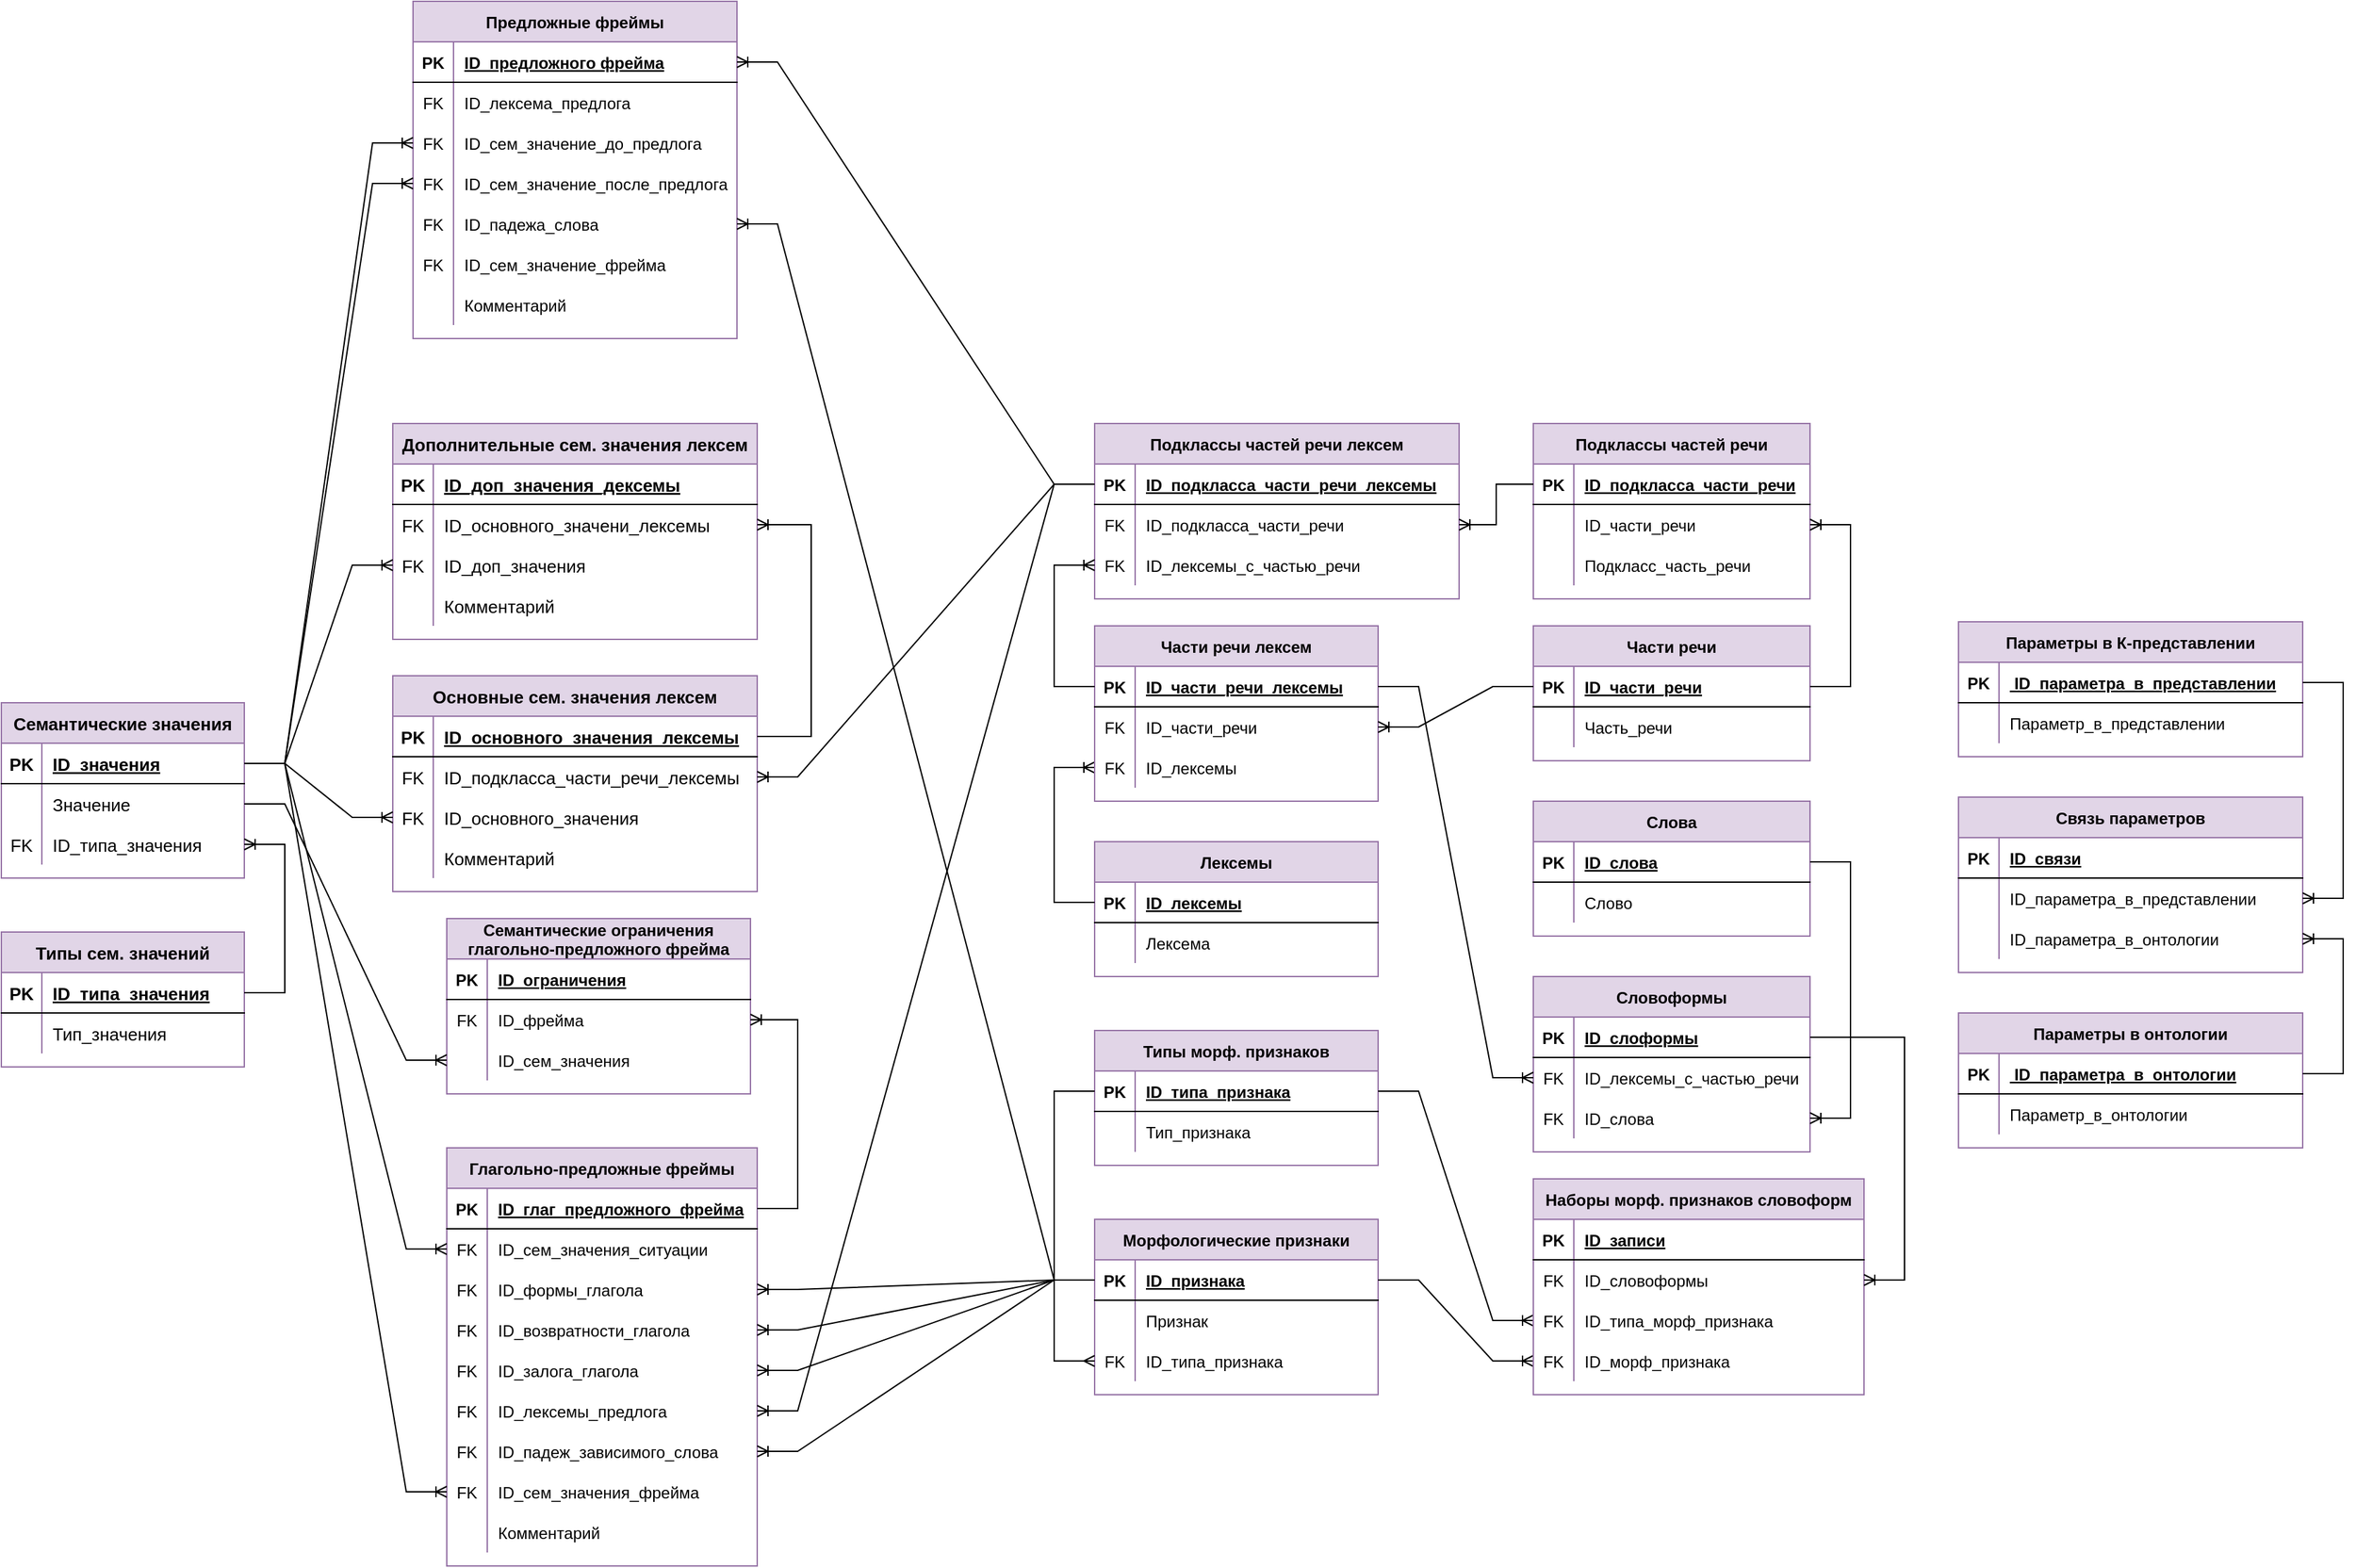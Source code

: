 <mxfile version="16.5.1" type="device"><diagram id="C_LeQMj13DpKVCXnAVlo" name="Страница 1"><mxGraphModel dx="2076" dy="2952" grid="1" gridSize="10" guides="1" tooltips="1" connect="1" arrows="1" fold="1" page="1" pageScale="1" pageWidth="1169" pageHeight="827" math="0" shadow="0"><root><mxCell id="0"/><mxCell id="1" parent="0"/><mxCell id="o4C1z0DuMCFLQ5kBw8YH-1" value="Лексемы" style="shape=table;startSize=30;container=1;collapsible=1;childLayout=tableLayout;fixedRows=1;rowLines=0;fontStyle=1;align=center;resizeLast=1;fillColor=#e1d5e7;strokeColor=#9673a6;" vertex="1" parent="1"><mxGeometry x="820" y="-517" width="210" height="100" as="geometry"/></mxCell><mxCell id="o4C1z0DuMCFLQ5kBw8YH-2" value="" style="shape=tableRow;horizontal=0;startSize=0;swimlaneHead=0;swimlaneBody=0;fillColor=none;collapsible=0;dropTarget=0;points=[[0,0.5],[1,0.5]];portConstraint=eastwest;top=0;left=0;right=0;bottom=1;" vertex="1" parent="o4C1z0DuMCFLQ5kBw8YH-1"><mxGeometry y="30" width="210" height="30" as="geometry"/></mxCell><mxCell id="o4C1z0DuMCFLQ5kBw8YH-3" value="PK" style="shape=partialRectangle;connectable=0;fillColor=none;top=0;left=0;bottom=0;right=0;fontStyle=1;overflow=hidden;" vertex="1" parent="o4C1z0DuMCFLQ5kBw8YH-2"><mxGeometry width="30" height="30" as="geometry"><mxRectangle width="30" height="30" as="alternateBounds"/></mxGeometry></mxCell><mxCell id="o4C1z0DuMCFLQ5kBw8YH-4" value="ID_лексемы" style="shape=partialRectangle;connectable=0;fillColor=none;top=0;left=0;bottom=0;right=0;align=left;spacingLeft=6;fontStyle=5;overflow=hidden;" vertex="1" parent="o4C1z0DuMCFLQ5kBw8YH-2"><mxGeometry x="30" width="180" height="30" as="geometry"><mxRectangle width="180" height="30" as="alternateBounds"/></mxGeometry></mxCell><mxCell id="o4C1z0DuMCFLQ5kBw8YH-5" value="" style="shape=tableRow;horizontal=0;startSize=0;swimlaneHead=0;swimlaneBody=0;fillColor=none;collapsible=0;dropTarget=0;points=[[0,0.5],[1,0.5]];portConstraint=eastwest;top=0;left=0;right=0;bottom=0;" vertex="1" parent="o4C1z0DuMCFLQ5kBw8YH-1"><mxGeometry y="60" width="210" height="30" as="geometry"/></mxCell><mxCell id="o4C1z0DuMCFLQ5kBw8YH-6" value="" style="shape=partialRectangle;connectable=0;fillColor=none;top=0;left=0;bottom=0;right=0;editable=1;overflow=hidden;" vertex="1" parent="o4C1z0DuMCFLQ5kBw8YH-5"><mxGeometry width="30" height="30" as="geometry"><mxRectangle width="30" height="30" as="alternateBounds"/></mxGeometry></mxCell><mxCell id="o4C1z0DuMCFLQ5kBw8YH-7" value="Лексема" style="shape=partialRectangle;connectable=0;fillColor=none;top=0;left=0;bottom=0;right=0;align=left;spacingLeft=6;overflow=hidden;" vertex="1" parent="o4C1z0DuMCFLQ5kBw8YH-5"><mxGeometry x="30" width="180" height="30" as="geometry"><mxRectangle width="180" height="30" as="alternateBounds"/></mxGeometry></mxCell><mxCell id="o4C1z0DuMCFLQ5kBw8YH-8" value="Словоформы" style="shape=table;startSize=30;container=1;collapsible=1;childLayout=tableLayout;fixedRows=1;rowLines=0;fontStyle=1;align=center;resizeLast=1;fillColor=#e1d5e7;strokeColor=#9673a6;" vertex="1" parent="1"><mxGeometry x="1145" y="-417" width="205" height="130" as="geometry"/></mxCell><mxCell id="o4C1z0DuMCFLQ5kBw8YH-9" value="" style="shape=tableRow;horizontal=0;startSize=0;swimlaneHead=0;swimlaneBody=0;fillColor=none;collapsible=0;dropTarget=0;points=[[0,0.5],[1,0.5]];portConstraint=eastwest;top=0;left=0;right=0;bottom=1;" vertex="1" parent="o4C1z0DuMCFLQ5kBw8YH-8"><mxGeometry y="30" width="205" height="30" as="geometry"/></mxCell><mxCell id="o4C1z0DuMCFLQ5kBw8YH-10" value="PK" style="shape=partialRectangle;connectable=0;fillColor=none;top=0;left=0;bottom=0;right=0;fontStyle=1;overflow=hidden;" vertex="1" parent="o4C1z0DuMCFLQ5kBw8YH-9"><mxGeometry width="30" height="30" as="geometry"><mxRectangle width="30" height="30" as="alternateBounds"/></mxGeometry></mxCell><mxCell id="o4C1z0DuMCFLQ5kBw8YH-11" value="ID_слоформы" style="shape=partialRectangle;connectable=0;fillColor=none;top=0;left=0;bottom=0;right=0;align=left;spacingLeft=6;fontStyle=5;overflow=hidden;" vertex="1" parent="o4C1z0DuMCFLQ5kBw8YH-9"><mxGeometry x="30" width="175" height="30" as="geometry"><mxRectangle width="175" height="30" as="alternateBounds"/></mxGeometry></mxCell><mxCell id="o4C1z0DuMCFLQ5kBw8YH-12" value="" style="shape=tableRow;horizontal=0;startSize=0;swimlaneHead=0;swimlaneBody=0;fillColor=none;collapsible=0;dropTarget=0;points=[[0,0.5],[1,0.5]];portConstraint=eastwest;top=0;left=0;right=0;bottom=0;" vertex="1" parent="o4C1z0DuMCFLQ5kBw8YH-8"><mxGeometry y="60" width="205" height="30" as="geometry"/></mxCell><mxCell id="o4C1z0DuMCFLQ5kBw8YH-13" value="FK" style="shape=partialRectangle;connectable=0;fillColor=none;top=0;left=0;bottom=0;right=0;editable=1;overflow=hidden;" vertex="1" parent="o4C1z0DuMCFLQ5kBw8YH-12"><mxGeometry width="30" height="30" as="geometry"><mxRectangle width="30" height="30" as="alternateBounds"/></mxGeometry></mxCell><mxCell id="o4C1z0DuMCFLQ5kBw8YH-14" value="ID_лексемы_с_частью_речи" style="shape=partialRectangle;connectable=0;fillColor=none;top=0;left=0;bottom=0;right=0;align=left;spacingLeft=6;overflow=hidden;" vertex="1" parent="o4C1z0DuMCFLQ5kBw8YH-12"><mxGeometry x="30" width="175" height="30" as="geometry"><mxRectangle width="175" height="30" as="alternateBounds"/></mxGeometry></mxCell><mxCell id="o4C1z0DuMCFLQ5kBw8YH-15" value="" style="shape=tableRow;horizontal=0;startSize=0;swimlaneHead=0;swimlaneBody=0;fillColor=none;collapsible=0;dropTarget=0;points=[[0,0.5],[1,0.5]];portConstraint=eastwest;top=0;left=0;right=0;bottom=0;" vertex="1" parent="o4C1z0DuMCFLQ5kBw8YH-8"><mxGeometry y="90" width="205" height="30" as="geometry"/></mxCell><mxCell id="o4C1z0DuMCFLQ5kBw8YH-16" value="FK" style="shape=partialRectangle;connectable=0;fillColor=none;top=0;left=0;bottom=0;right=0;editable=1;overflow=hidden;" vertex="1" parent="o4C1z0DuMCFLQ5kBw8YH-15"><mxGeometry width="30" height="30" as="geometry"><mxRectangle width="30" height="30" as="alternateBounds"/></mxGeometry></mxCell><mxCell id="o4C1z0DuMCFLQ5kBw8YH-17" value="ID_слова" style="shape=partialRectangle;connectable=0;fillColor=none;top=0;left=0;bottom=0;right=0;align=left;spacingLeft=6;overflow=hidden;" vertex="1" parent="o4C1z0DuMCFLQ5kBw8YH-15"><mxGeometry x="30" width="175" height="30" as="geometry"><mxRectangle width="175" height="30" as="alternateBounds"/></mxGeometry></mxCell><mxCell id="o4C1z0DuMCFLQ5kBw8YH-18" value="Слова" style="shape=table;startSize=30;container=1;collapsible=1;childLayout=tableLayout;fixedRows=1;rowLines=0;fontStyle=1;align=center;resizeLast=1;fillColor=#e1d5e7;strokeColor=#9673a6;" vertex="1" parent="1"><mxGeometry x="1145" y="-547" width="205" height="100" as="geometry"/></mxCell><mxCell id="o4C1z0DuMCFLQ5kBw8YH-19" value="" style="shape=tableRow;horizontal=0;startSize=0;swimlaneHead=0;swimlaneBody=0;fillColor=none;collapsible=0;dropTarget=0;points=[[0,0.5],[1,0.5]];portConstraint=eastwest;top=0;left=0;right=0;bottom=1;" vertex="1" parent="o4C1z0DuMCFLQ5kBw8YH-18"><mxGeometry y="30" width="205" height="30" as="geometry"/></mxCell><mxCell id="o4C1z0DuMCFLQ5kBw8YH-20" value="PK" style="shape=partialRectangle;connectable=0;fillColor=none;top=0;left=0;bottom=0;right=0;fontStyle=1;overflow=hidden;" vertex="1" parent="o4C1z0DuMCFLQ5kBw8YH-19"><mxGeometry width="30" height="30" as="geometry"><mxRectangle width="30" height="30" as="alternateBounds"/></mxGeometry></mxCell><mxCell id="o4C1z0DuMCFLQ5kBw8YH-21" value="ID_слова" style="shape=partialRectangle;connectable=0;fillColor=none;top=0;left=0;bottom=0;right=0;align=left;spacingLeft=6;fontStyle=5;overflow=hidden;" vertex="1" parent="o4C1z0DuMCFLQ5kBw8YH-19"><mxGeometry x="30" width="175" height="30" as="geometry"><mxRectangle width="175" height="30" as="alternateBounds"/></mxGeometry></mxCell><mxCell id="o4C1z0DuMCFLQ5kBw8YH-22" value="" style="shape=tableRow;horizontal=0;startSize=0;swimlaneHead=0;swimlaneBody=0;fillColor=none;collapsible=0;dropTarget=0;points=[[0,0.5],[1,0.5]];portConstraint=eastwest;top=0;left=0;right=0;bottom=0;" vertex="1" parent="o4C1z0DuMCFLQ5kBw8YH-18"><mxGeometry y="60" width="205" height="30" as="geometry"/></mxCell><mxCell id="o4C1z0DuMCFLQ5kBw8YH-23" value="" style="shape=partialRectangle;connectable=0;fillColor=none;top=0;left=0;bottom=0;right=0;editable=1;overflow=hidden;" vertex="1" parent="o4C1z0DuMCFLQ5kBw8YH-22"><mxGeometry width="30" height="30" as="geometry"><mxRectangle width="30" height="30" as="alternateBounds"/></mxGeometry></mxCell><mxCell id="o4C1z0DuMCFLQ5kBw8YH-24" value="Слово" style="shape=partialRectangle;connectable=0;fillColor=none;top=0;left=0;bottom=0;right=0;align=left;spacingLeft=6;overflow=hidden;" vertex="1" parent="o4C1z0DuMCFLQ5kBw8YH-22"><mxGeometry x="30" width="175" height="30" as="geometry"><mxRectangle width="175" height="30" as="alternateBounds"/></mxGeometry></mxCell><mxCell id="o4C1z0DuMCFLQ5kBw8YH-25" value="" style="edgeStyle=entityRelationEdgeStyle;fontSize=12;html=1;endArrow=ERoneToMany;rounded=0;" edge="1" parent="1" source="o4C1z0DuMCFLQ5kBw8YH-19" target="o4C1z0DuMCFLQ5kBw8YH-15"><mxGeometry width="100" height="100" relative="1" as="geometry"><mxPoint x="725" y="-432" as="sourcePoint"/><mxPoint x="425" y="-307" as="targetPoint"/></mxGeometry></mxCell><mxCell id="o4C1z0DuMCFLQ5kBw8YH-26" value="" style="edgeStyle=orthogonalEdgeStyle;fontSize=12;html=1;endArrow=ERoneToMany;rounded=0;" edge="1" parent="1" source="o4C1z0DuMCFLQ5kBw8YH-2" target="o4C1z0DuMCFLQ5kBw8YH-41"><mxGeometry width="100" height="100" relative="1" as="geometry"><mxPoint x="975" y="-437" as="sourcePoint"/><mxPoint x="905" y="-402" as="targetPoint"/><Array as="points"><mxPoint x="790" y="-472"/><mxPoint x="790" y="-572"/></Array></mxGeometry></mxCell><mxCell id="o4C1z0DuMCFLQ5kBw8YH-27" value="Части речи" style="shape=table;startSize=30;container=1;collapsible=1;childLayout=tableLayout;fixedRows=1;rowLines=0;fontStyle=1;align=center;resizeLast=1;fillColor=#e1d5e7;strokeColor=#9673a6;" vertex="1" parent="1"><mxGeometry x="1145" y="-677" width="205" height="100" as="geometry"/></mxCell><mxCell id="o4C1z0DuMCFLQ5kBw8YH-28" value="" style="shape=tableRow;horizontal=0;startSize=0;swimlaneHead=0;swimlaneBody=0;fillColor=none;collapsible=0;dropTarget=0;points=[[0,0.5],[1,0.5]];portConstraint=eastwest;top=0;left=0;right=0;bottom=1;" vertex="1" parent="o4C1z0DuMCFLQ5kBw8YH-27"><mxGeometry y="30" width="205" height="30" as="geometry"/></mxCell><mxCell id="o4C1z0DuMCFLQ5kBw8YH-29" value="PK" style="shape=partialRectangle;connectable=0;fillColor=none;top=0;left=0;bottom=0;right=0;fontStyle=1;overflow=hidden;" vertex="1" parent="o4C1z0DuMCFLQ5kBw8YH-28"><mxGeometry width="30" height="30" as="geometry"><mxRectangle width="30" height="30" as="alternateBounds"/></mxGeometry></mxCell><mxCell id="o4C1z0DuMCFLQ5kBw8YH-30" value="ID_части_речи" style="shape=partialRectangle;connectable=0;fillColor=none;top=0;left=0;bottom=0;right=0;align=left;spacingLeft=6;fontStyle=5;overflow=hidden;" vertex="1" parent="o4C1z0DuMCFLQ5kBw8YH-28"><mxGeometry x="30" width="175" height="30" as="geometry"><mxRectangle width="175" height="30" as="alternateBounds"/></mxGeometry></mxCell><mxCell id="o4C1z0DuMCFLQ5kBw8YH-31" value="" style="shape=tableRow;horizontal=0;startSize=0;swimlaneHead=0;swimlaneBody=0;fillColor=none;collapsible=0;dropTarget=0;points=[[0,0.5],[1,0.5]];portConstraint=eastwest;top=0;left=0;right=0;bottom=0;" vertex="1" parent="o4C1z0DuMCFLQ5kBw8YH-27"><mxGeometry y="60" width="205" height="30" as="geometry"/></mxCell><mxCell id="o4C1z0DuMCFLQ5kBw8YH-32" value="" style="shape=partialRectangle;connectable=0;fillColor=none;top=0;left=0;bottom=0;right=0;editable=1;overflow=hidden;" vertex="1" parent="o4C1z0DuMCFLQ5kBw8YH-31"><mxGeometry width="30" height="30" as="geometry"><mxRectangle width="30" height="30" as="alternateBounds"/></mxGeometry></mxCell><mxCell id="o4C1z0DuMCFLQ5kBw8YH-33" value="Часть_речи" style="shape=partialRectangle;connectable=0;fillColor=none;top=0;left=0;bottom=0;right=0;align=left;spacingLeft=6;overflow=hidden;" vertex="1" parent="o4C1z0DuMCFLQ5kBw8YH-31"><mxGeometry x="30" width="175" height="30" as="geometry"><mxRectangle width="175" height="30" as="alternateBounds"/></mxGeometry></mxCell><mxCell id="o4C1z0DuMCFLQ5kBw8YH-34" value="Части речи лексем" style="shape=table;startSize=30;container=1;collapsible=1;childLayout=tableLayout;fixedRows=1;rowLines=0;fontStyle=1;align=center;resizeLast=1;fillColor=#e1d5e7;strokeColor=#9673a6;" vertex="1" parent="1"><mxGeometry x="820" y="-677" width="210" height="130" as="geometry"/></mxCell><mxCell id="o4C1z0DuMCFLQ5kBw8YH-35" value="" style="shape=tableRow;horizontal=0;startSize=0;swimlaneHead=0;swimlaneBody=0;fillColor=none;collapsible=0;dropTarget=0;points=[[0,0.5],[1,0.5]];portConstraint=eastwest;top=0;left=0;right=0;bottom=1;" vertex="1" parent="o4C1z0DuMCFLQ5kBw8YH-34"><mxGeometry y="30" width="210" height="30" as="geometry"/></mxCell><mxCell id="o4C1z0DuMCFLQ5kBw8YH-36" value="PK" style="shape=partialRectangle;connectable=0;fillColor=none;top=0;left=0;bottom=0;right=0;fontStyle=1;overflow=hidden;" vertex="1" parent="o4C1z0DuMCFLQ5kBw8YH-35"><mxGeometry width="30" height="30" as="geometry"><mxRectangle width="30" height="30" as="alternateBounds"/></mxGeometry></mxCell><mxCell id="o4C1z0DuMCFLQ5kBw8YH-37" value="ID_части_речи_лексемы" style="shape=partialRectangle;connectable=0;fillColor=none;top=0;left=0;bottom=0;right=0;align=left;spacingLeft=6;fontStyle=5;overflow=hidden;" vertex="1" parent="o4C1z0DuMCFLQ5kBw8YH-35"><mxGeometry x="30" width="180" height="30" as="geometry"><mxRectangle width="180" height="30" as="alternateBounds"/></mxGeometry></mxCell><mxCell id="o4C1z0DuMCFLQ5kBw8YH-38" value="" style="shape=tableRow;horizontal=0;startSize=0;swimlaneHead=0;swimlaneBody=0;fillColor=none;collapsible=0;dropTarget=0;points=[[0,0.5],[1,0.5]];portConstraint=eastwest;top=0;left=0;right=0;bottom=0;" vertex="1" parent="o4C1z0DuMCFLQ5kBw8YH-34"><mxGeometry y="60" width="210" height="30" as="geometry"/></mxCell><mxCell id="o4C1z0DuMCFLQ5kBw8YH-39" value="FK" style="shape=partialRectangle;connectable=0;fillColor=none;top=0;left=0;bottom=0;right=0;editable=1;overflow=hidden;" vertex="1" parent="o4C1z0DuMCFLQ5kBw8YH-38"><mxGeometry width="30" height="30" as="geometry"><mxRectangle width="30" height="30" as="alternateBounds"/></mxGeometry></mxCell><mxCell id="o4C1z0DuMCFLQ5kBw8YH-40" value="ID_части_речи" style="shape=partialRectangle;connectable=0;fillColor=none;top=0;left=0;bottom=0;right=0;align=left;spacingLeft=6;overflow=hidden;" vertex="1" parent="o4C1z0DuMCFLQ5kBw8YH-38"><mxGeometry x="30" width="180" height="30" as="geometry"><mxRectangle width="180" height="30" as="alternateBounds"/></mxGeometry></mxCell><mxCell id="o4C1z0DuMCFLQ5kBw8YH-41" value="" style="shape=tableRow;horizontal=0;startSize=0;swimlaneHead=0;swimlaneBody=0;fillColor=none;collapsible=0;dropTarget=0;points=[[0,0.5],[1,0.5]];portConstraint=eastwest;top=0;left=0;right=0;bottom=0;" vertex="1" parent="o4C1z0DuMCFLQ5kBw8YH-34"><mxGeometry y="90" width="210" height="30" as="geometry"/></mxCell><mxCell id="o4C1z0DuMCFLQ5kBw8YH-42" value="FK" style="shape=partialRectangle;connectable=0;fillColor=none;top=0;left=0;bottom=0;right=0;editable=1;overflow=hidden;" vertex="1" parent="o4C1z0DuMCFLQ5kBw8YH-41"><mxGeometry width="30" height="30" as="geometry"><mxRectangle width="30" height="30" as="alternateBounds"/></mxGeometry></mxCell><mxCell id="o4C1z0DuMCFLQ5kBw8YH-43" value="ID_лексемы" style="shape=partialRectangle;connectable=0;fillColor=none;top=0;left=0;bottom=0;right=0;align=left;spacingLeft=6;overflow=hidden;" vertex="1" parent="o4C1z0DuMCFLQ5kBw8YH-41"><mxGeometry x="30" width="180" height="30" as="geometry"><mxRectangle width="180" height="30" as="alternateBounds"/></mxGeometry></mxCell><mxCell id="o4C1z0DuMCFLQ5kBw8YH-44" value="" style="edgeStyle=entityRelationEdgeStyle;fontSize=12;html=1;endArrow=ERoneToMany;rounded=0;" edge="1" parent="1" source="o4C1z0DuMCFLQ5kBw8YH-35" target="o4C1z0DuMCFLQ5kBw8YH-12"><mxGeometry width="100" height="100" relative="1" as="geometry"><mxPoint x="765" y="-267" as="sourcePoint"/><mxPoint x="675" y="-237" as="targetPoint"/></mxGeometry></mxCell><mxCell id="o4C1z0DuMCFLQ5kBw8YH-45" value="" style="edgeStyle=entityRelationEdgeStyle;fontSize=12;html=1;endArrow=ERoneToMany;rounded=0;" edge="1" parent="1" source="o4C1z0DuMCFLQ5kBw8YH-28" target="o4C1z0DuMCFLQ5kBw8YH-38"><mxGeometry width="100" height="100" relative="1" as="geometry"><mxPoint x="1065" y="-207" as="sourcePoint"/><mxPoint x="985" y="-367" as="targetPoint"/></mxGeometry></mxCell><mxCell id="o4C1z0DuMCFLQ5kBw8YH-46" value="Морфологические признаки" style="shape=table;startSize=30;container=1;collapsible=1;childLayout=tableLayout;fixedRows=1;rowLines=0;fontStyle=1;align=center;resizeLast=1;fillColor=#e1d5e7;strokeColor=#9673a6;" vertex="1" parent="1"><mxGeometry x="820" y="-237" width="210" height="130" as="geometry"/></mxCell><mxCell id="o4C1z0DuMCFLQ5kBw8YH-47" value="" style="shape=tableRow;horizontal=0;startSize=0;swimlaneHead=0;swimlaneBody=0;fillColor=none;collapsible=0;dropTarget=0;points=[[0,0.5],[1,0.5]];portConstraint=eastwest;top=0;left=0;right=0;bottom=1;" vertex="1" parent="o4C1z0DuMCFLQ5kBw8YH-46"><mxGeometry y="30" width="210" height="30" as="geometry"/></mxCell><mxCell id="o4C1z0DuMCFLQ5kBw8YH-48" value="PK" style="shape=partialRectangle;connectable=0;fillColor=none;top=0;left=0;bottom=0;right=0;fontStyle=1;overflow=hidden;" vertex="1" parent="o4C1z0DuMCFLQ5kBw8YH-47"><mxGeometry width="30" height="30" as="geometry"><mxRectangle width="30" height="30" as="alternateBounds"/></mxGeometry></mxCell><mxCell id="o4C1z0DuMCFLQ5kBw8YH-49" value="ID_признака" style="shape=partialRectangle;connectable=0;fillColor=none;top=0;left=0;bottom=0;right=0;align=left;spacingLeft=6;fontStyle=5;overflow=hidden;" vertex="1" parent="o4C1z0DuMCFLQ5kBw8YH-47"><mxGeometry x="30" width="180" height="30" as="geometry"><mxRectangle width="180" height="30" as="alternateBounds"/></mxGeometry></mxCell><mxCell id="o4C1z0DuMCFLQ5kBw8YH-50" value="" style="shape=tableRow;horizontal=0;startSize=0;swimlaneHead=0;swimlaneBody=0;fillColor=none;collapsible=0;dropTarget=0;points=[[0,0.5],[1,0.5]];portConstraint=eastwest;top=0;left=0;right=0;bottom=0;" vertex="1" parent="o4C1z0DuMCFLQ5kBw8YH-46"><mxGeometry y="60" width="210" height="30" as="geometry"/></mxCell><mxCell id="o4C1z0DuMCFLQ5kBw8YH-51" value="" style="shape=partialRectangle;connectable=0;fillColor=none;top=0;left=0;bottom=0;right=0;editable=1;overflow=hidden;" vertex="1" parent="o4C1z0DuMCFLQ5kBw8YH-50"><mxGeometry width="30" height="30" as="geometry"><mxRectangle width="30" height="30" as="alternateBounds"/></mxGeometry></mxCell><mxCell id="o4C1z0DuMCFLQ5kBw8YH-52" value="Признак" style="shape=partialRectangle;connectable=0;fillColor=none;top=0;left=0;bottom=0;right=0;align=left;spacingLeft=6;overflow=hidden;" vertex="1" parent="o4C1z0DuMCFLQ5kBw8YH-50"><mxGeometry x="30" width="180" height="30" as="geometry"><mxRectangle width="180" height="30" as="alternateBounds"/></mxGeometry></mxCell><mxCell id="o4C1z0DuMCFLQ5kBw8YH-53" value="" style="shape=tableRow;horizontal=0;startSize=0;swimlaneHead=0;swimlaneBody=0;fillColor=none;collapsible=0;dropTarget=0;points=[[0,0.5],[1,0.5]];portConstraint=eastwest;top=0;left=0;right=0;bottom=0;" vertex="1" parent="o4C1z0DuMCFLQ5kBw8YH-46"><mxGeometry y="90" width="210" height="30" as="geometry"/></mxCell><mxCell id="o4C1z0DuMCFLQ5kBw8YH-54" value="FK" style="shape=partialRectangle;connectable=0;fillColor=none;top=0;left=0;bottom=0;right=0;editable=1;overflow=hidden;" vertex="1" parent="o4C1z0DuMCFLQ5kBw8YH-53"><mxGeometry width="30" height="30" as="geometry"><mxRectangle width="30" height="30" as="alternateBounds"/></mxGeometry></mxCell><mxCell id="o4C1z0DuMCFLQ5kBw8YH-55" value="ID_типа_признака" style="shape=partialRectangle;connectable=0;fillColor=none;top=0;left=0;bottom=0;right=0;align=left;spacingLeft=6;overflow=hidden;" vertex="1" parent="o4C1z0DuMCFLQ5kBw8YH-53"><mxGeometry x="30" width="180" height="30" as="geometry"><mxRectangle width="180" height="30" as="alternateBounds"/></mxGeometry></mxCell><mxCell id="o4C1z0DuMCFLQ5kBw8YH-56" value="Типы морф. признаков" style="shape=table;startSize=30;container=1;collapsible=1;childLayout=tableLayout;fixedRows=1;rowLines=0;fontStyle=1;align=center;resizeLast=1;fillColor=#e1d5e7;strokeColor=#9673a6;" vertex="1" parent="1"><mxGeometry x="820" y="-377" width="210" height="100" as="geometry"/></mxCell><mxCell id="o4C1z0DuMCFLQ5kBw8YH-57" value="" style="shape=tableRow;horizontal=0;startSize=0;swimlaneHead=0;swimlaneBody=0;fillColor=none;collapsible=0;dropTarget=0;points=[[0,0.5],[1,0.5]];portConstraint=eastwest;top=0;left=0;right=0;bottom=1;" vertex="1" parent="o4C1z0DuMCFLQ5kBw8YH-56"><mxGeometry y="30" width="210" height="30" as="geometry"/></mxCell><mxCell id="o4C1z0DuMCFLQ5kBw8YH-58" value="PK" style="shape=partialRectangle;connectable=0;fillColor=none;top=0;left=0;bottom=0;right=0;fontStyle=1;overflow=hidden;" vertex="1" parent="o4C1z0DuMCFLQ5kBw8YH-57"><mxGeometry width="30" height="30" as="geometry"><mxRectangle width="30" height="30" as="alternateBounds"/></mxGeometry></mxCell><mxCell id="o4C1z0DuMCFLQ5kBw8YH-59" value="ID_типа_признака" style="shape=partialRectangle;connectable=0;fillColor=none;top=0;left=0;bottom=0;right=0;align=left;spacingLeft=6;fontStyle=5;overflow=hidden;" vertex="1" parent="o4C1z0DuMCFLQ5kBw8YH-57"><mxGeometry x="30" width="180" height="30" as="geometry"><mxRectangle width="180" height="30" as="alternateBounds"/></mxGeometry></mxCell><mxCell id="o4C1z0DuMCFLQ5kBw8YH-60" value="" style="shape=tableRow;horizontal=0;startSize=0;swimlaneHead=0;swimlaneBody=0;fillColor=none;collapsible=0;dropTarget=0;points=[[0,0.5],[1,0.5]];portConstraint=eastwest;top=0;left=0;right=0;bottom=0;" vertex="1" parent="o4C1z0DuMCFLQ5kBw8YH-56"><mxGeometry y="60" width="210" height="30" as="geometry"/></mxCell><mxCell id="o4C1z0DuMCFLQ5kBw8YH-61" value="" style="shape=partialRectangle;connectable=0;fillColor=none;top=0;left=0;bottom=0;right=0;editable=1;overflow=hidden;" vertex="1" parent="o4C1z0DuMCFLQ5kBw8YH-60"><mxGeometry width="30" height="30" as="geometry"><mxRectangle width="30" height="30" as="alternateBounds"/></mxGeometry></mxCell><mxCell id="o4C1z0DuMCFLQ5kBw8YH-62" value="Тип_признака" style="shape=partialRectangle;connectable=0;fillColor=none;top=0;left=0;bottom=0;right=0;align=left;spacingLeft=6;overflow=hidden;" vertex="1" parent="o4C1z0DuMCFLQ5kBw8YH-60"><mxGeometry x="30" width="180" height="30" as="geometry"><mxRectangle width="180" height="30" as="alternateBounds"/></mxGeometry></mxCell><mxCell id="o4C1z0DuMCFLQ5kBw8YH-63" value="" style="edgeStyle=entityRelationEdgeStyle;fontSize=12;html=1;endArrow=ERoneToMany;rounded=0;" edge="1" parent="1" source="o4C1z0DuMCFLQ5kBw8YH-47" target="o4C1z0DuMCFLQ5kBw8YH-75"><mxGeometry width="100" height="100" relative="1" as="geometry"><mxPoint x="775" y="213" as="sourcePoint"/><mxPoint x="1145" y="-252" as="targetPoint"/></mxGeometry></mxCell><mxCell id="o4C1z0DuMCFLQ5kBw8YH-64" value="" style="edgeStyle=entityRelationEdgeStyle;fontSize=12;html=1;endArrow=ERoneToMany;rounded=0;" edge="1" parent="1" source="o4C1z0DuMCFLQ5kBw8YH-57" target="o4C1z0DuMCFLQ5kBw8YH-72"><mxGeometry width="100" height="100" relative="1" as="geometry"><mxPoint x="875" y="-37" as="sourcePoint"/><mxPoint x="1145" y="-252" as="targetPoint"/></mxGeometry></mxCell><mxCell id="o4C1z0DuMCFLQ5kBw8YH-65" value="Наборы морф. признаков словоформ" style="shape=table;startSize=30;container=1;collapsible=1;childLayout=tableLayout;fixedRows=1;rowLines=0;fontStyle=1;align=center;resizeLast=1;fillColor=#e1d5e7;strokeColor=#9673a6;" vertex="1" parent="1"><mxGeometry x="1145" y="-267" width="245" height="160" as="geometry"/></mxCell><mxCell id="o4C1z0DuMCFLQ5kBw8YH-66" value="" style="shape=tableRow;horizontal=0;startSize=0;swimlaneHead=0;swimlaneBody=0;fillColor=none;collapsible=0;dropTarget=0;points=[[0,0.5],[1,0.5]];portConstraint=eastwest;top=0;left=0;right=0;bottom=1;" vertex="1" parent="o4C1z0DuMCFLQ5kBw8YH-65"><mxGeometry y="30" width="245" height="30" as="geometry"/></mxCell><mxCell id="o4C1z0DuMCFLQ5kBw8YH-67" value="PK" style="shape=partialRectangle;connectable=0;fillColor=none;top=0;left=0;bottom=0;right=0;fontStyle=1;overflow=hidden;" vertex="1" parent="o4C1z0DuMCFLQ5kBw8YH-66"><mxGeometry width="30" height="30" as="geometry"><mxRectangle width="30" height="30" as="alternateBounds"/></mxGeometry></mxCell><mxCell id="o4C1z0DuMCFLQ5kBw8YH-68" value="ID_записи" style="shape=partialRectangle;connectable=0;fillColor=none;top=0;left=0;bottom=0;right=0;align=left;spacingLeft=6;fontStyle=5;overflow=hidden;" vertex="1" parent="o4C1z0DuMCFLQ5kBw8YH-66"><mxGeometry x="30" width="215" height="30" as="geometry"><mxRectangle width="215" height="30" as="alternateBounds"/></mxGeometry></mxCell><mxCell id="o4C1z0DuMCFLQ5kBw8YH-69" value="" style="shape=tableRow;horizontal=0;startSize=0;swimlaneHead=0;swimlaneBody=0;fillColor=none;collapsible=0;dropTarget=0;points=[[0,0.5],[1,0.5]];portConstraint=eastwest;top=0;left=0;right=0;bottom=0;" vertex="1" parent="o4C1z0DuMCFLQ5kBw8YH-65"><mxGeometry y="60" width="245" height="30" as="geometry"/></mxCell><mxCell id="o4C1z0DuMCFLQ5kBw8YH-70" value="FK" style="shape=partialRectangle;connectable=0;fillColor=none;top=0;left=0;bottom=0;right=0;editable=1;overflow=hidden;" vertex="1" parent="o4C1z0DuMCFLQ5kBw8YH-69"><mxGeometry width="30" height="30" as="geometry"><mxRectangle width="30" height="30" as="alternateBounds"/></mxGeometry></mxCell><mxCell id="o4C1z0DuMCFLQ5kBw8YH-71" value="ID_словоформы" style="shape=partialRectangle;connectable=0;fillColor=none;top=0;left=0;bottom=0;right=0;align=left;spacingLeft=6;overflow=hidden;" vertex="1" parent="o4C1z0DuMCFLQ5kBw8YH-69"><mxGeometry x="30" width="215" height="30" as="geometry"><mxRectangle width="215" height="30" as="alternateBounds"/></mxGeometry></mxCell><mxCell id="o4C1z0DuMCFLQ5kBw8YH-72" value="" style="shape=tableRow;horizontal=0;startSize=0;swimlaneHead=0;swimlaneBody=0;fillColor=none;collapsible=0;dropTarget=0;points=[[0,0.5],[1,0.5]];portConstraint=eastwest;top=0;left=0;right=0;bottom=0;" vertex="1" parent="o4C1z0DuMCFLQ5kBw8YH-65"><mxGeometry y="90" width="245" height="30" as="geometry"/></mxCell><mxCell id="o4C1z0DuMCFLQ5kBw8YH-73" value="FK" style="shape=partialRectangle;connectable=0;fillColor=none;top=0;left=0;bottom=0;right=0;editable=1;overflow=hidden;" vertex="1" parent="o4C1z0DuMCFLQ5kBw8YH-72"><mxGeometry width="30" height="30" as="geometry"><mxRectangle width="30" height="30" as="alternateBounds"/></mxGeometry></mxCell><mxCell id="o4C1z0DuMCFLQ5kBw8YH-74" value="ID_типа_морф_признака" style="shape=partialRectangle;connectable=0;fillColor=none;top=0;left=0;bottom=0;right=0;align=left;spacingLeft=6;overflow=hidden;" vertex="1" parent="o4C1z0DuMCFLQ5kBw8YH-72"><mxGeometry x="30" width="215" height="30" as="geometry"><mxRectangle width="215" height="30" as="alternateBounds"/></mxGeometry></mxCell><mxCell id="o4C1z0DuMCFLQ5kBw8YH-75" value="" style="shape=tableRow;horizontal=0;startSize=0;swimlaneHead=0;swimlaneBody=0;fillColor=none;collapsible=0;dropTarget=0;points=[[0,0.5],[1,0.5]];portConstraint=eastwest;top=0;left=0;right=0;bottom=0;" vertex="1" parent="o4C1z0DuMCFLQ5kBw8YH-65"><mxGeometry y="120" width="245" height="30" as="geometry"/></mxCell><mxCell id="o4C1z0DuMCFLQ5kBw8YH-76" value="FK" style="shape=partialRectangle;connectable=0;fillColor=none;top=0;left=0;bottom=0;right=0;editable=1;overflow=hidden;" vertex="1" parent="o4C1z0DuMCFLQ5kBw8YH-75"><mxGeometry width="30" height="30" as="geometry"><mxRectangle width="30" height="30" as="alternateBounds"/></mxGeometry></mxCell><mxCell id="o4C1z0DuMCFLQ5kBw8YH-77" value="ID_морф_признака" style="shape=partialRectangle;connectable=0;fillColor=none;top=0;left=0;bottom=0;right=0;align=left;spacingLeft=6;overflow=hidden;" vertex="1" parent="o4C1z0DuMCFLQ5kBw8YH-75"><mxGeometry x="30" width="215" height="30" as="geometry"><mxRectangle width="215" height="30" as="alternateBounds"/></mxGeometry></mxCell><mxCell id="o4C1z0DuMCFLQ5kBw8YH-78" value="" style="edgeStyle=entityRelationEdgeStyle;fontSize=12;html=1;endArrow=ERoneToMany;rounded=0;" edge="1" parent="1" source="o4C1z0DuMCFLQ5kBw8YH-9" target="o4C1z0DuMCFLQ5kBw8YH-69"><mxGeometry width="100" height="100" relative="1" as="geometry"><mxPoint x="1220" y="-157" as="sourcePoint"/><mxPoint x="1320" y="-257" as="targetPoint"/></mxGeometry></mxCell><mxCell id="o4C1z0DuMCFLQ5kBw8YH-79" value="" style="edgeStyle=orthogonalEdgeStyle;fontSize=12;html=1;endArrow=ERmany;rounded=0;" edge="1" parent="1" source="o4C1z0DuMCFLQ5kBw8YH-57" target="o4C1z0DuMCFLQ5kBw8YH-53"><mxGeometry width="100" height="100" relative="1" as="geometry"><mxPoint x="1220" y="-327" as="sourcePoint"/><mxPoint x="1320" y="-427" as="targetPoint"/><Array as="points"><mxPoint x="790" y="-332"/><mxPoint x="790" y="-132"/></Array></mxGeometry></mxCell><mxCell id="o4C1z0DuMCFLQ5kBw8YH-80" value="Подклассы частей речи" style="shape=table;startSize=30;container=1;collapsible=1;childLayout=tableLayout;fixedRows=1;rowLines=0;fontStyle=1;align=center;resizeLast=1;fillColor=#e1d5e7;strokeColor=#9673a6;" vertex="1" parent="1"><mxGeometry x="1145" y="-827" width="205" height="130" as="geometry"/></mxCell><mxCell id="o4C1z0DuMCFLQ5kBw8YH-81" value="" style="shape=tableRow;horizontal=0;startSize=0;swimlaneHead=0;swimlaneBody=0;fillColor=none;collapsible=0;dropTarget=0;points=[[0,0.5],[1,0.5]];portConstraint=eastwest;top=0;left=0;right=0;bottom=1;" vertex="1" parent="o4C1z0DuMCFLQ5kBw8YH-80"><mxGeometry y="30" width="205" height="30" as="geometry"/></mxCell><mxCell id="o4C1z0DuMCFLQ5kBw8YH-82" value="PK" style="shape=partialRectangle;connectable=0;fillColor=none;top=0;left=0;bottom=0;right=0;fontStyle=1;overflow=hidden;" vertex="1" parent="o4C1z0DuMCFLQ5kBw8YH-81"><mxGeometry width="30" height="30" as="geometry"><mxRectangle width="30" height="30" as="alternateBounds"/></mxGeometry></mxCell><mxCell id="o4C1z0DuMCFLQ5kBw8YH-83" value="ID_подкласса_части_речи" style="shape=partialRectangle;connectable=0;fillColor=none;top=0;left=0;bottom=0;right=0;align=left;spacingLeft=6;fontStyle=5;overflow=hidden;" vertex="1" parent="o4C1z0DuMCFLQ5kBw8YH-81"><mxGeometry x="30" width="175" height="30" as="geometry"><mxRectangle width="175" height="30" as="alternateBounds"/></mxGeometry></mxCell><mxCell id="o4C1z0DuMCFLQ5kBw8YH-84" value="" style="shape=tableRow;horizontal=0;startSize=0;swimlaneHead=0;swimlaneBody=0;fillColor=none;collapsible=0;dropTarget=0;points=[[0,0.5],[1,0.5]];portConstraint=eastwest;top=0;left=0;right=0;bottom=0;" vertex="1" parent="o4C1z0DuMCFLQ5kBw8YH-80"><mxGeometry y="60" width="205" height="30" as="geometry"/></mxCell><mxCell id="o4C1z0DuMCFLQ5kBw8YH-85" value="" style="shape=partialRectangle;connectable=0;fillColor=none;top=0;left=0;bottom=0;right=0;editable=1;overflow=hidden;" vertex="1" parent="o4C1z0DuMCFLQ5kBw8YH-84"><mxGeometry width="30" height="30" as="geometry"><mxRectangle width="30" height="30" as="alternateBounds"/></mxGeometry></mxCell><mxCell id="o4C1z0DuMCFLQ5kBw8YH-86" value="ID_части_речи" style="shape=partialRectangle;connectable=0;fillColor=none;top=0;left=0;bottom=0;right=0;align=left;spacingLeft=6;overflow=hidden;" vertex="1" parent="o4C1z0DuMCFLQ5kBw8YH-84"><mxGeometry x="30" width="175" height="30" as="geometry"><mxRectangle width="175" height="30" as="alternateBounds"/></mxGeometry></mxCell><mxCell id="o4C1z0DuMCFLQ5kBw8YH-87" value="" style="shape=tableRow;horizontal=0;startSize=0;swimlaneHead=0;swimlaneBody=0;fillColor=none;collapsible=0;dropTarget=0;points=[[0,0.5],[1,0.5]];portConstraint=eastwest;top=0;left=0;right=0;bottom=0;" vertex="1" parent="o4C1z0DuMCFLQ5kBw8YH-80"><mxGeometry y="90" width="205" height="30" as="geometry"/></mxCell><mxCell id="o4C1z0DuMCFLQ5kBw8YH-88" value="" style="shape=partialRectangle;connectable=0;fillColor=none;top=0;left=0;bottom=0;right=0;editable=1;overflow=hidden;" vertex="1" parent="o4C1z0DuMCFLQ5kBw8YH-87"><mxGeometry width="30" height="30" as="geometry"><mxRectangle width="30" height="30" as="alternateBounds"/></mxGeometry></mxCell><mxCell id="o4C1z0DuMCFLQ5kBw8YH-89" value="Подкласс_часть_речи" style="shape=partialRectangle;connectable=0;fillColor=none;top=0;left=0;bottom=0;right=0;align=left;spacingLeft=6;overflow=hidden;" vertex="1" parent="o4C1z0DuMCFLQ5kBw8YH-87"><mxGeometry x="30" width="175" height="30" as="geometry"><mxRectangle width="175" height="30" as="alternateBounds"/></mxGeometry></mxCell><mxCell id="o4C1z0DuMCFLQ5kBw8YH-90" value="" style="edgeStyle=entityRelationEdgeStyle;fontSize=12;html=1;endArrow=ERoneToMany;rounded=0;" edge="1" parent="1" source="o4C1z0DuMCFLQ5kBw8YH-28" target="o4C1z0DuMCFLQ5kBw8YH-84"><mxGeometry width="100" height="100" relative="1" as="geometry"><mxPoint x="1155" y="-752" as="sourcePoint"/><mxPoint x="1040" y="-722" as="targetPoint"/></mxGeometry></mxCell><mxCell id="o4C1z0DuMCFLQ5kBw8YH-91" value="Подклассы частей речи лексем" style="shape=table;startSize=30;container=1;collapsible=1;childLayout=tableLayout;fixedRows=1;rowLines=0;fontStyle=1;align=center;resizeLast=1;fillColor=#e1d5e7;strokeColor=#9673a6;" vertex="1" parent="1"><mxGeometry x="820" y="-827" width="270" height="130" as="geometry"/></mxCell><mxCell id="o4C1z0DuMCFLQ5kBw8YH-92" value="" style="shape=tableRow;horizontal=0;startSize=0;swimlaneHead=0;swimlaneBody=0;fillColor=none;collapsible=0;dropTarget=0;points=[[0,0.5],[1,0.5]];portConstraint=eastwest;top=0;left=0;right=0;bottom=1;" vertex="1" parent="o4C1z0DuMCFLQ5kBw8YH-91"><mxGeometry y="30" width="270" height="30" as="geometry"/></mxCell><mxCell id="o4C1z0DuMCFLQ5kBw8YH-93" value="PK" style="shape=partialRectangle;connectable=0;fillColor=none;top=0;left=0;bottom=0;right=0;fontStyle=1;overflow=hidden;" vertex="1" parent="o4C1z0DuMCFLQ5kBw8YH-92"><mxGeometry width="30" height="30" as="geometry"><mxRectangle width="30" height="30" as="alternateBounds"/></mxGeometry></mxCell><mxCell id="o4C1z0DuMCFLQ5kBw8YH-94" value="ID_подкласса_части_речи_лексемы" style="shape=partialRectangle;connectable=0;fillColor=none;top=0;left=0;bottom=0;right=0;align=left;spacingLeft=6;fontStyle=5;overflow=hidden;" vertex="1" parent="o4C1z0DuMCFLQ5kBw8YH-92"><mxGeometry x="30" width="240" height="30" as="geometry"><mxRectangle width="240" height="30" as="alternateBounds"/></mxGeometry></mxCell><mxCell id="o4C1z0DuMCFLQ5kBw8YH-95" value="" style="shape=tableRow;horizontal=0;startSize=0;swimlaneHead=0;swimlaneBody=0;fillColor=none;collapsible=0;dropTarget=0;points=[[0,0.5],[1,0.5]];portConstraint=eastwest;top=0;left=0;right=0;bottom=0;" vertex="1" parent="o4C1z0DuMCFLQ5kBw8YH-91"><mxGeometry y="60" width="270" height="30" as="geometry"/></mxCell><mxCell id="o4C1z0DuMCFLQ5kBw8YH-96" value="FK" style="shape=partialRectangle;connectable=0;fillColor=none;top=0;left=0;bottom=0;right=0;editable=1;overflow=hidden;" vertex="1" parent="o4C1z0DuMCFLQ5kBw8YH-95"><mxGeometry width="30" height="30" as="geometry"><mxRectangle width="30" height="30" as="alternateBounds"/></mxGeometry></mxCell><mxCell id="o4C1z0DuMCFLQ5kBw8YH-97" value="ID_подкласса_части_речи" style="shape=partialRectangle;connectable=0;fillColor=none;top=0;left=0;bottom=0;right=0;align=left;spacingLeft=6;overflow=hidden;" vertex="1" parent="o4C1z0DuMCFLQ5kBw8YH-95"><mxGeometry x="30" width="240" height="30" as="geometry"><mxRectangle width="240" height="30" as="alternateBounds"/></mxGeometry></mxCell><mxCell id="o4C1z0DuMCFLQ5kBw8YH-98" value="" style="shape=tableRow;horizontal=0;startSize=0;swimlaneHead=0;swimlaneBody=0;fillColor=none;collapsible=0;dropTarget=0;points=[[0,0.5],[1,0.5]];portConstraint=eastwest;top=0;left=0;right=0;bottom=0;" vertex="1" parent="o4C1z0DuMCFLQ5kBw8YH-91"><mxGeometry y="90" width="270" height="30" as="geometry"/></mxCell><mxCell id="o4C1z0DuMCFLQ5kBw8YH-99" value="FK" style="shape=partialRectangle;connectable=0;fillColor=none;top=0;left=0;bottom=0;right=0;editable=1;overflow=hidden;" vertex="1" parent="o4C1z0DuMCFLQ5kBw8YH-98"><mxGeometry width="30" height="30" as="geometry"><mxRectangle width="30" height="30" as="alternateBounds"/></mxGeometry></mxCell><mxCell id="o4C1z0DuMCFLQ5kBw8YH-100" value="ID_лексемы_с_частью_речи" style="shape=partialRectangle;connectable=0;fillColor=none;top=0;left=0;bottom=0;right=0;align=left;spacingLeft=6;overflow=hidden;" vertex="1" parent="o4C1z0DuMCFLQ5kBw8YH-98"><mxGeometry x="30" width="240" height="30" as="geometry"><mxRectangle width="240" height="30" as="alternateBounds"/></mxGeometry></mxCell><mxCell id="o4C1z0DuMCFLQ5kBw8YH-101" value="" style="edgeStyle=orthogonalEdgeStyle;fontSize=12;html=1;endArrow=ERoneToMany;rounded=0;" edge="1" parent="1" source="o4C1z0DuMCFLQ5kBw8YH-81" target="o4C1z0DuMCFLQ5kBw8YH-95"><mxGeometry width="100" height="100" relative="1" as="geometry"><mxPoint x="1090" y="-767" as="sourcePoint"/><mxPoint x="1150" y="-617" as="targetPoint"/></mxGeometry></mxCell><mxCell id="o4C1z0DuMCFLQ5kBw8YH-102" value="" style="edgeStyle=orthogonalEdgeStyle;fontSize=12;html=1;endArrow=ERoneToMany;rounded=0;" edge="1" parent="1" source="o4C1z0DuMCFLQ5kBw8YH-35" target="o4C1z0DuMCFLQ5kBw8YH-98"><mxGeometry width="100" height="100" relative="1" as="geometry"><mxPoint x="1155" y="-762" as="sourcePoint"/><mxPoint x="1060" y="-697" as="targetPoint"/><Array as="points"><mxPoint x="790" y="-632"/><mxPoint x="790" y="-722"/></Array></mxGeometry></mxCell><mxCell id="o4C1z0DuMCFLQ5kBw8YH-103" value="Семантические значения" style="shape=table;startSize=30;container=1;collapsible=1;childLayout=tableLayout;fixedRows=1;rowLines=0;fontStyle=1;align=center;resizeLast=1;fillColor=#e1d5e7;strokeColor=#9673a6;fontSize=13;" vertex="1" parent="1"><mxGeometry x="10" y="-620" width="180" height="130" as="geometry"/></mxCell><mxCell id="o4C1z0DuMCFLQ5kBw8YH-104" value="" style="shape=tableRow;horizontal=0;startSize=0;swimlaneHead=0;swimlaneBody=0;fillColor=none;collapsible=0;dropTarget=0;points=[[0,0.5],[1,0.5]];portConstraint=eastwest;top=0;left=0;right=0;bottom=1;fontSize=13;" vertex="1" parent="o4C1z0DuMCFLQ5kBw8YH-103"><mxGeometry y="30" width="180" height="30" as="geometry"/></mxCell><mxCell id="o4C1z0DuMCFLQ5kBw8YH-105" value="PK" style="shape=partialRectangle;connectable=0;fillColor=none;top=0;left=0;bottom=0;right=0;fontStyle=1;overflow=hidden;fontSize=13;" vertex="1" parent="o4C1z0DuMCFLQ5kBw8YH-104"><mxGeometry width="30" height="30" as="geometry"><mxRectangle width="30" height="30" as="alternateBounds"/></mxGeometry></mxCell><mxCell id="o4C1z0DuMCFLQ5kBw8YH-106" value="ID_значения" style="shape=partialRectangle;connectable=0;fillColor=none;top=0;left=0;bottom=0;right=0;align=left;spacingLeft=6;fontStyle=5;overflow=hidden;fontSize=13;" vertex="1" parent="o4C1z0DuMCFLQ5kBw8YH-104"><mxGeometry x="30" width="150" height="30" as="geometry"><mxRectangle width="150" height="30" as="alternateBounds"/></mxGeometry></mxCell><mxCell id="o4C1z0DuMCFLQ5kBw8YH-107" value="" style="shape=tableRow;horizontal=0;startSize=0;swimlaneHead=0;swimlaneBody=0;fillColor=none;collapsible=0;dropTarget=0;points=[[0,0.5],[1,0.5]];portConstraint=eastwest;top=0;left=0;right=0;bottom=0;fontSize=13;" vertex="1" parent="o4C1z0DuMCFLQ5kBw8YH-103"><mxGeometry y="60" width="180" height="30" as="geometry"/></mxCell><mxCell id="o4C1z0DuMCFLQ5kBw8YH-108" value="" style="shape=partialRectangle;connectable=0;fillColor=none;top=0;left=0;bottom=0;right=0;editable=1;overflow=hidden;fontSize=13;" vertex="1" parent="o4C1z0DuMCFLQ5kBw8YH-107"><mxGeometry width="30" height="30" as="geometry"><mxRectangle width="30" height="30" as="alternateBounds"/></mxGeometry></mxCell><mxCell id="o4C1z0DuMCFLQ5kBw8YH-109" value="Значение" style="shape=partialRectangle;connectable=0;fillColor=none;top=0;left=0;bottom=0;right=0;align=left;spacingLeft=6;overflow=hidden;fontSize=13;" vertex="1" parent="o4C1z0DuMCFLQ5kBw8YH-107"><mxGeometry x="30" width="150" height="30" as="geometry"><mxRectangle width="150" height="30" as="alternateBounds"/></mxGeometry></mxCell><mxCell id="o4C1z0DuMCFLQ5kBw8YH-110" value="" style="shape=tableRow;horizontal=0;startSize=0;swimlaneHead=0;swimlaneBody=0;fillColor=none;collapsible=0;dropTarget=0;points=[[0,0.5],[1,0.5]];portConstraint=eastwest;top=0;left=0;right=0;bottom=0;fontSize=13;" vertex="1" parent="o4C1z0DuMCFLQ5kBw8YH-103"><mxGeometry y="90" width="180" height="30" as="geometry"/></mxCell><mxCell id="o4C1z0DuMCFLQ5kBw8YH-111" value="FK" style="shape=partialRectangle;connectable=0;fillColor=none;top=0;left=0;bottom=0;right=0;editable=1;overflow=hidden;fontSize=13;" vertex="1" parent="o4C1z0DuMCFLQ5kBw8YH-110"><mxGeometry width="30" height="30" as="geometry"><mxRectangle width="30" height="30" as="alternateBounds"/></mxGeometry></mxCell><mxCell id="o4C1z0DuMCFLQ5kBw8YH-112" value="ID_типа_значения" style="shape=partialRectangle;connectable=0;fillColor=none;top=0;left=0;bottom=0;right=0;align=left;spacingLeft=6;overflow=hidden;fontSize=13;" vertex="1" parent="o4C1z0DuMCFLQ5kBw8YH-110"><mxGeometry x="30" width="150" height="30" as="geometry"><mxRectangle width="150" height="30" as="alternateBounds"/></mxGeometry></mxCell><mxCell id="o4C1z0DuMCFLQ5kBw8YH-113" value="Типы сем. значений" style="shape=table;startSize=30;container=1;collapsible=1;childLayout=tableLayout;fixedRows=1;rowLines=0;fontStyle=1;align=center;resizeLast=1;fillColor=#e1d5e7;strokeColor=#9673a6;fontSize=13;" vertex="1" parent="1"><mxGeometry x="10" y="-450" width="180" height="100" as="geometry"/></mxCell><mxCell id="o4C1z0DuMCFLQ5kBw8YH-114" value="" style="shape=tableRow;horizontal=0;startSize=0;swimlaneHead=0;swimlaneBody=0;fillColor=none;collapsible=0;dropTarget=0;points=[[0,0.5],[1,0.5]];portConstraint=eastwest;top=0;left=0;right=0;bottom=1;fontSize=13;" vertex="1" parent="o4C1z0DuMCFLQ5kBw8YH-113"><mxGeometry y="30" width="180" height="30" as="geometry"/></mxCell><mxCell id="o4C1z0DuMCFLQ5kBw8YH-115" value="PK" style="shape=partialRectangle;connectable=0;fillColor=none;top=0;left=0;bottom=0;right=0;fontStyle=1;overflow=hidden;fontSize=13;" vertex="1" parent="o4C1z0DuMCFLQ5kBw8YH-114"><mxGeometry width="30" height="30" as="geometry"><mxRectangle width="30" height="30" as="alternateBounds"/></mxGeometry></mxCell><mxCell id="o4C1z0DuMCFLQ5kBw8YH-116" value="ID_типа_значения" style="shape=partialRectangle;connectable=0;fillColor=none;top=0;left=0;bottom=0;right=0;align=left;spacingLeft=6;fontStyle=5;overflow=hidden;fontSize=13;" vertex="1" parent="o4C1z0DuMCFLQ5kBw8YH-114"><mxGeometry x="30" width="150" height="30" as="geometry"><mxRectangle width="150" height="30" as="alternateBounds"/></mxGeometry></mxCell><mxCell id="o4C1z0DuMCFLQ5kBw8YH-117" value="" style="shape=tableRow;horizontal=0;startSize=0;swimlaneHead=0;swimlaneBody=0;fillColor=none;collapsible=0;dropTarget=0;points=[[0,0.5],[1,0.5]];portConstraint=eastwest;top=0;left=0;right=0;bottom=0;fontSize=13;" vertex="1" parent="o4C1z0DuMCFLQ5kBw8YH-113"><mxGeometry y="60" width="180" height="30" as="geometry"/></mxCell><mxCell id="o4C1z0DuMCFLQ5kBw8YH-118" value="" style="shape=partialRectangle;connectable=0;fillColor=none;top=0;left=0;bottom=0;right=0;editable=1;overflow=hidden;fontSize=13;" vertex="1" parent="o4C1z0DuMCFLQ5kBw8YH-117"><mxGeometry width="30" height="30" as="geometry"><mxRectangle width="30" height="30" as="alternateBounds"/></mxGeometry></mxCell><mxCell id="o4C1z0DuMCFLQ5kBw8YH-119" value="Тип_значения" style="shape=partialRectangle;connectable=0;fillColor=none;top=0;left=0;bottom=0;right=0;align=left;spacingLeft=6;overflow=hidden;fontSize=13;" vertex="1" parent="o4C1z0DuMCFLQ5kBw8YH-117"><mxGeometry x="30" width="150" height="30" as="geometry"><mxRectangle width="150" height="30" as="alternateBounds"/></mxGeometry></mxCell><mxCell id="o4C1z0DuMCFLQ5kBw8YH-120" value="Основные сем. значения лексем" style="shape=table;startSize=30;container=1;collapsible=1;childLayout=tableLayout;fixedRows=1;rowLines=0;fontStyle=1;align=center;resizeLast=1;fillColor=#e1d5e7;strokeColor=#9673a6;fontSize=13;" vertex="1" parent="1"><mxGeometry x="300" y="-640" width="270" height="160" as="geometry"/></mxCell><mxCell id="o4C1z0DuMCFLQ5kBw8YH-121" value="" style="shape=tableRow;horizontal=0;startSize=0;swimlaneHead=0;swimlaneBody=0;fillColor=none;collapsible=0;dropTarget=0;points=[[0,0.5],[1,0.5]];portConstraint=eastwest;top=0;left=0;right=0;bottom=1;fontSize=13;" vertex="1" parent="o4C1z0DuMCFLQ5kBw8YH-120"><mxGeometry y="30" width="270" height="30" as="geometry"/></mxCell><mxCell id="o4C1z0DuMCFLQ5kBw8YH-122" value="PK" style="shape=partialRectangle;connectable=0;fillColor=none;top=0;left=0;bottom=0;right=0;fontStyle=1;overflow=hidden;fontSize=13;" vertex="1" parent="o4C1z0DuMCFLQ5kBw8YH-121"><mxGeometry width="30" height="30" as="geometry"><mxRectangle width="30" height="30" as="alternateBounds"/></mxGeometry></mxCell><mxCell id="o4C1z0DuMCFLQ5kBw8YH-123" value="ID_основного_значения_лексемы" style="shape=partialRectangle;connectable=0;fillColor=none;top=0;left=0;bottom=0;right=0;align=left;spacingLeft=6;fontStyle=5;overflow=hidden;fontSize=13;" vertex="1" parent="o4C1z0DuMCFLQ5kBw8YH-121"><mxGeometry x="30" width="240" height="30" as="geometry"><mxRectangle width="240" height="30" as="alternateBounds"/></mxGeometry></mxCell><mxCell id="o4C1z0DuMCFLQ5kBw8YH-124" value="" style="shape=tableRow;horizontal=0;startSize=0;swimlaneHead=0;swimlaneBody=0;fillColor=none;collapsible=0;dropTarget=0;points=[[0,0.5],[1,0.5]];portConstraint=eastwest;top=0;left=0;right=0;bottom=0;fontSize=13;" vertex="1" parent="o4C1z0DuMCFLQ5kBw8YH-120"><mxGeometry y="60" width="270" height="30" as="geometry"/></mxCell><mxCell id="o4C1z0DuMCFLQ5kBw8YH-125" value="FK" style="shape=partialRectangle;connectable=0;fillColor=none;top=0;left=0;bottom=0;right=0;editable=1;overflow=hidden;fontSize=13;" vertex="1" parent="o4C1z0DuMCFLQ5kBw8YH-124"><mxGeometry width="30" height="30" as="geometry"><mxRectangle width="30" height="30" as="alternateBounds"/></mxGeometry></mxCell><mxCell id="o4C1z0DuMCFLQ5kBw8YH-126" value="ID_подкласса_части_речи_лексемы" style="shape=partialRectangle;connectable=0;fillColor=none;top=0;left=0;bottom=0;right=0;align=left;spacingLeft=6;overflow=hidden;fontSize=13;" vertex="1" parent="o4C1z0DuMCFLQ5kBw8YH-124"><mxGeometry x="30" width="240" height="30" as="geometry"><mxRectangle width="240" height="30" as="alternateBounds"/></mxGeometry></mxCell><mxCell id="o4C1z0DuMCFLQ5kBw8YH-127" value="" style="shape=tableRow;horizontal=0;startSize=0;swimlaneHead=0;swimlaneBody=0;fillColor=none;collapsible=0;dropTarget=0;points=[[0,0.5],[1,0.5]];portConstraint=eastwest;top=0;left=0;right=0;bottom=0;fontSize=13;" vertex="1" parent="o4C1z0DuMCFLQ5kBw8YH-120"><mxGeometry y="90" width="270" height="30" as="geometry"/></mxCell><mxCell id="o4C1z0DuMCFLQ5kBw8YH-128" value="FK" style="shape=partialRectangle;connectable=0;fillColor=none;top=0;left=0;bottom=0;right=0;editable=1;overflow=hidden;fontSize=13;" vertex="1" parent="o4C1z0DuMCFLQ5kBw8YH-127"><mxGeometry width="30" height="30" as="geometry"><mxRectangle width="30" height="30" as="alternateBounds"/></mxGeometry></mxCell><mxCell id="o4C1z0DuMCFLQ5kBw8YH-129" value="ID_основного_значения" style="shape=partialRectangle;connectable=0;fillColor=none;top=0;left=0;bottom=0;right=0;align=left;spacingLeft=6;overflow=hidden;fontSize=13;" vertex="1" parent="o4C1z0DuMCFLQ5kBw8YH-127"><mxGeometry x="30" width="240" height="30" as="geometry"><mxRectangle width="240" height="30" as="alternateBounds"/></mxGeometry></mxCell><mxCell id="o4C1z0DuMCFLQ5kBw8YH-130" value="" style="shape=tableRow;horizontal=0;startSize=0;swimlaneHead=0;swimlaneBody=0;fillColor=none;collapsible=0;dropTarget=0;points=[[0,0.5],[1,0.5]];portConstraint=eastwest;top=0;left=0;right=0;bottom=0;fontSize=13;" vertex="1" parent="o4C1z0DuMCFLQ5kBw8YH-120"><mxGeometry y="120" width="270" height="30" as="geometry"/></mxCell><mxCell id="o4C1z0DuMCFLQ5kBw8YH-131" value="" style="shape=partialRectangle;connectable=0;fillColor=none;top=0;left=0;bottom=0;right=0;editable=1;overflow=hidden;fontSize=13;" vertex="1" parent="o4C1z0DuMCFLQ5kBw8YH-130"><mxGeometry width="30" height="30" as="geometry"><mxRectangle width="30" height="30" as="alternateBounds"/></mxGeometry></mxCell><mxCell id="o4C1z0DuMCFLQ5kBw8YH-132" value="Комментарий" style="shape=partialRectangle;connectable=0;fillColor=none;top=0;left=0;bottom=0;right=0;align=left;spacingLeft=6;overflow=hidden;fontSize=13;" vertex="1" parent="o4C1z0DuMCFLQ5kBw8YH-130"><mxGeometry x="30" width="240" height="30" as="geometry"><mxRectangle width="240" height="30" as="alternateBounds"/></mxGeometry></mxCell><mxCell id="o4C1z0DuMCFLQ5kBw8YH-133" value="" style="edgeStyle=entityRelationEdgeStyle;fontSize=13;html=1;endArrow=ERoneToMany;rounded=0;" edge="1" parent="1" source="o4C1z0DuMCFLQ5kBw8YH-114" target="o4C1z0DuMCFLQ5kBw8YH-110"><mxGeometry width="100" height="100" relative="1" as="geometry"><mxPoint x="300" y="125" as="sourcePoint"/><mxPoint x="400" y="25" as="targetPoint"/></mxGeometry></mxCell><mxCell id="o4C1z0DuMCFLQ5kBw8YH-134" value="" style="edgeStyle=entityRelationEdgeStyle;fontSize=13;html=1;endArrow=ERoneToMany;rounded=0;" edge="1" parent="1" source="o4C1z0DuMCFLQ5kBw8YH-104" target="o4C1z0DuMCFLQ5kBw8YH-127"><mxGeometry width="100" height="100" relative="1" as="geometry"><mxPoint x="280" y="-229" as="sourcePoint"/><mxPoint x="280" y="-339" as="targetPoint"/></mxGeometry></mxCell><mxCell id="o4C1z0DuMCFLQ5kBw8YH-135" value="Дополнительные сем. значения лексем" style="shape=table;startSize=30;container=1;collapsible=1;childLayout=tableLayout;fixedRows=1;rowLines=0;fontStyle=1;align=center;resizeLast=1;fillColor=#e1d5e7;strokeColor=#9673a6;fontSize=13;" vertex="1" parent="1"><mxGeometry x="300" y="-827" width="270" height="160" as="geometry"/></mxCell><mxCell id="o4C1z0DuMCFLQ5kBw8YH-136" value="" style="shape=tableRow;horizontal=0;startSize=0;swimlaneHead=0;swimlaneBody=0;fillColor=none;collapsible=0;dropTarget=0;points=[[0,0.5],[1,0.5]];portConstraint=eastwest;top=0;left=0;right=0;bottom=1;fontSize=13;" vertex="1" parent="o4C1z0DuMCFLQ5kBw8YH-135"><mxGeometry y="30" width="270" height="30" as="geometry"/></mxCell><mxCell id="o4C1z0DuMCFLQ5kBw8YH-137" value="PK" style="shape=partialRectangle;connectable=0;fillColor=none;top=0;left=0;bottom=0;right=0;fontStyle=1;overflow=hidden;fontSize=13;" vertex="1" parent="o4C1z0DuMCFLQ5kBw8YH-136"><mxGeometry width="30" height="30" as="geometry"><mxRectangle width="30" height="30" as="alternateBounds"/></mxGeometry></mxCell><mxCell id="o4C1z0DuMCFLQ5kBw8YH-138" value="ID_доп_значения_дексемы" style="shape=partialRectangle;connectable=0;fillColor=none;top=0;left=0;bottom=0;right=0;align=left;spacingLeft=6;fontStyle=5;overflow=hidden;fontSize=13;" vertex="1" parent="o4C1z0DuMCFLQ5kBw8YH-136"><mxGeometry x="30" width="240" height="30" as="geometry"><mxRectangle width="240" height="30" as="alternateBounds"/></mxGeometry></mxCell><mxCell id="o4C1z0DuMCFLQ5kBw8YH-139" value="" style="shape=tableRow;horizontal=0;startSize=0;swimlaneHead=0;swimlaneBody=0;fillColor=none;collapsible=0;dropTarget=0;points=[[0,0.5],[1,0.5]];portConstraint=eastwest;top=0;left=0;right=0;bottom=0;fontSize=13;" vertex="1" parent="o4C1z0DuMCFLQ5kBw8YH-135"><mxGeometry y="60" width="270" height="30" as="geometry"/></mxCell><mxCell id="o4C1z0DuMCFLQ5kBw8YH-140" value="FK" style="shape=partialRectangle;connectable=0;fillColor=none;top=0;left=0;bottom=0;right=0;editable=1;overflow=hidden;fontSize=13;" vertex="1" parent="o4C1z0DuMCFLQ5kBw8YH-139"><mxGeometry width="30" height="30" as="geometry"><mxRectangle width="30" height="30" as="alternateBounds"/></mxGeometry></mxCell><mxCell id="o4C1z0DuMCFLQ5kBw8YH-141" value="ID_основного_значени_лексемы" style="shape=partialRectangle;connectable=0;fillColor=none;top=0;left=0;bottom=0;right=0;align=left;spacingLeft=6;overflow=hidden;fontSize=13;" vertex="1" parent="o4C1z0DuMCFLQ5kBw8YH-139"><mxGeometry x="30" width="240" height="30" as="geometry"><mxRectangle width="240" height="30" as="alternateBounds"/></mxGeometry></mxCell><mxCell id="o4C1z0DuMCFLQ5kBw8YH-142" value="" style="shape=tableRow;horizontal=0;startSize=0;swimlaneHead=0;swimlaneBody=0;fillColor=none;collapsible=0;dropTarget=0;points=[[0,0.5],[1,0.5]];portConstraint=eastwest;top=0;left=0;right=0;bottom=0;fontSize=13;" vertex="1" parent="o4C1z0DuMCFLQ5kBw8YH-135"><mxGeometry y="90" width="270" height="30" as="geometry"/></mxCell><mxCell id="o4C1z0DuMCFLQ5kBw8YH-143" value="FK" style="shape=partialRectangle;connectable=0;fillColor=none;top=0;left=0;bottom=0;right=0;editable=1;overflow=hidden;fontSize=13;" vertex="1" parent="o4C1z0DuMCFLQ5kBw8YH-142"><mxGeometry width="30" height="30" as="geometry"><mxRectangle width="30" height="30" as="alternateBounds"/></mxGeometry></mxCell><mxCell id="o4C1z0DuMCFLQ5kBw8YH-144" value="ID_доп_значения" style="shape=partialRectangle;connectable=0;fillColor=none;top=0;left=0;bottom=0;right=0;align=left;spacingLeft=6;overflow=hidden;fontSize=13;" vertex="1" parent="o4C1z0DuMCFLQ5kBw8YH-142"><mxGeometry x="30" width="240" height="30" as="geometry"><mxRectangle width="240" height="30" as="alternateBounds"/></mxGeometry></mxCell><mxCell id="o4C1z0DuMCFLQ5kBw8YH-145" value="" style="shape=tableRow;horizontal=0;startSize=0;swimlaneHead=0;swimlaneBody=0;fillColor=none;collapsible=0;dropTarget=0;points=[[0,0.5],[1,0.5]];portConstraint=eastwest;top=0;left=0;right=0;bottom=0;fontSize=13;" vertex="1" parent="o4C1z0DuMCFLQ5kBw8YH-135"><mxGeometry y="120" width="270" height="30" as="geometry"/></mxCell><mxCell id="o4C1z0DuMCFLQ5kBw8YH-146" value="" style="shape=partialRectangle;connectable=0;fillColor=none;top=0;left=0;bottom=0;right=0;editable=1;overflow=hidden;fontSize=13;" vertex="1" parent="o4C1z0DuMCFLQ5kBw8YH-145"><mxGeometry width="30" height="30" as="geometry"><mxRectangle width="30" height="30" as="alternateBounds"/></mxGeometry></mxCell><mxCell id="o4C1z0DuMCFLQ5kBw8YH-147" value="Комментарий" style="shape=partialRectangle;connectable=0;fillColor=none;top=0;left=0;bottom=0;right=0;align=left;spacingLeft=6;overflow=hidden;fontSize=13;" vertex="1" parent="o4C1z0DuMCFLQ5kBw8YH-145"><mxGeometry x="30" width="240" height="30" as="geometry"><mxRectangle width="240" height="30" as="alternateBounds"/></mxGeometry></mxCell><mxCell id="o4C1z0DuMCFLQ5kBw8YH-148" value="" style="edgeStyle=orthogonalEdgeStyle;fontSize=13;html=1;endArrow=ERoneToMany;rounded=0;" edge="1" parent="1" source="o4C1z0DuMCFLQ5kBw8YH-121" target="o4C1z0DuMCFLQ5kBw8YH-139"><mxGeometry width="100" height="100" relative="1" as="geometry"><mxPoint x="160" y="-212" as="sourcePoint"/><mxPoint x="420" y="-372" as="targetPoint"/><Array as="points"><mxPoint x="610" y="-595"/><mxPoint x="610" y="-752"/></Array></mxGeometry></mxCell><mxCell id="o4C1z0DuMCFLQ5kBw8YH-149" value="" style="edgeStyle=entityRelationEdgeStyle;fontSize=13;html=1;endArrow=ERoneToMany;rounded=0;" edge="1" parent="1" source="o4C1z0DuMCFLQ5kBw8YH-104" target="o4C1z0DuMCFLQ5kBw8YH-142"><mxGeometry width="100" height="100" relative="1" as="geometry"><mxPoint x="260" y="-209" as="sourcePoint"/><mxPoint x="430" y="-369" as="targetPoint"/></mxGeometry></mxCell><mxCell id="o4C1z0DuMCFLQ5kBw8YH-150" value="" style="edgeStyle=entityRelationEdgeStyle;fontSize=12;html=1;endArrow=ERoneToMany;rounded=0;" edge="1" parent="1" source="o4C1z0DuMCFLQ5kBw8YH-92" target="o4C1z0DuMCFLQ5kBw8YH-124"><mxGeometry width="100" height="100" relative="1" as="geometry"><mxPoint x="640" y="-360" as="sourcePoint"/><mxPoint x="740" y="-460" as="targetPoint"/></mxGeometry></mxCell><mxCell id="o4C1z0DuMCFLQ5kBw8YH-151" value="Глагольно-предложные фреймы" style="shape=table;startSize=30;container=1;collapsible=1;childLayout=tableLayout;fixedRows=1;rowLines=0;fontStyle=1;align=center;resizeLast=1;fillColor=#e1d5e7;strokeColor=#9673a6;" vertex="1" parent="1"><mxGeometry x="340" y="-290" width="230" height="310" as="geometry"/></mxCell><mxCell id="o4C1z0DuMCFLQ5kBw8YH-152" value="" style="shape=tableRow;horizontal=0;startSize=0;swimlaneHead=0;swimlaneBody=0;fillColor=none;collapsible=0;dropTarget=0;points=[[0,0.5],[1,0.5]];portConstraint=eastwest;top=0;left=0;right=0;bottom=1;" vertex="1" parent="o4C1z0DuMCFLQ5kBw8YH-151"><mxGeometry y="30" width="230" height="30" as="geometry"/></mxCell><mxCell id="o4C1z0DuMCFLQ5kBw8YH-153" value="PK" style="shape=partialRectangle;connectable=0;fillColor=none;top=0;left=0;bottom=0;right=0;fontStyle=1;overflow=hidden;" vertex="1" parent="o4C1z0DuMCFLQ5kBw8YH-152"><mxGeometry width="30" height="30" as="geometry"><mxRectangle width="30" height="30" as="alternateBounds"/></mxGeometry></mxCell><mxCell id="o4C1z0DuMCFLQ5kBw8YH-154" value="ID_глаг_предложного_фрейма" style="shape=partialRectangle;connectable=0;fillColor=none;top=0;left=0;bottom=0;right=0;align=left;spacingLeft=6;fontStyle=5;overflow=hidden;" vertex="1" parent="o4C1z0DuMCFLQ5kBw8YH-152"><mxGeometry x="30" width="200" height="30" as="geometry"><mxRectangle width="200" height="30" as="alternateBounds"/></mxGeometry></mxCell><mxCell id="o4C1z0DuMCFLQ5kBw8YH-155" value="" style="shape=tableRow;horizontal=0;startSize=0;swimlaneHead=0;swimlaneBody=0;fillColor=none;collapsible=0;dropTarget=0;points=[[0,0.5],[1,0.5]];portConstraint=eastwest;top=0;left=0;right=0;bottom=0;" vertex="1" parent="o4C1z0DuMCFLQ5kBw8YH-151"><mxGeometry y="60" width="230" height="30" as="geometry"/></mxCell><mxCell id="o4C1z0DuMCFLQ5kBw8YH-156" value="FK" style="shape=partialRectangle;connectable=0;fillColor=none;top=0;left=0;bottom=0;right=0;editable=1;overflow=hidden;" vertex="1" parent="o4C1z0DuMCFLQ5kBw8YH-155"><mxGeometry width="30" height="30" as="geometry"><mxRectangle width="30" height="30" as="alternateBounds"/></mxGeometry></mxCell><mxCell id="o4C1z0DuMCFLQ5kBw8YH-157" value="ID_сем_значения_ситуации" style="shape=partialRectangle;connectable=0;fillColor=none;top=0;left=0;bottom=0;right=0;align=left;spacingLeft=6;overflow=hidden;" vertex="1" parent="o4C1z0DuMCFLQ5kBw8YH-155"><mxGeometry x="30" width="200" height="30" as="geometry"><mxRectangle width="200" height="30" as="alternateBounds"/></mxGeometry></mxCell><mxCell id="o4C1z0DuMCFLQ5kBw8YH-158" value="" style="shape=tableRow;horizontal=0;startSize=0;swimlaneHead=0;swimlaneBody=0;fillColor=none;collapsible=0;dropTarget=0;points=[[0,0.5],[1,0.5]];portConstraint=eastwest;top=0;left=0;right=0;bottom=0;" vertex="1" parent="o4C1z0DuMCFLQ5kBw8YH-151"><mxGeometry y="90" width="230" height="30" as="geometry"/></mxCell><mxCell id="o4C1z0DuMCFLQ5kBw8YH-159" value="FK" style="shape=partialRectangle;connectable=0;fillColor=none;top=0;left=0;bottom=0;right=0;editable=1;overflow=hidden;" vertex="1" parent="o4C1z0DuMCFLQ5kBw8YH-158"><mxGeometry width="30" height="30" as="geometry"><mxRectangle width="30" height="30" as="alternateBounds"/></mxGeometry></mxCell><mxCell id="o4C1z0DuMCFLQ5kBw8YH-160" value="ID_формы_глагола" style="shape=partialRectangle;connectable=0;fillColor=none;top=0;left=0;bottom=0;right=0;align=left;spacingLeft=6;overflow=hidden;" vertex="1" parent="o4C1z0DuMCFLQ5kBw8YH-158"><mxGeometry x="30" width="200" height="30" as="geometry"><mxRectangle width="200" height="30" as="alternateBounds"/></mxGeometry></mxCell><mxCell id="o4C1z0DuMCFLQ5kBw8YH-161" value="" style="shape=tableRow;horizontal=0;startSize=0;swimlaneHead=0;swimlaneBody=0;fillColor=none;collapsible=0;dropTarget=0;points=[[0,0.5],[1,0.5]];portConstraint=eastwest;top=0;left=0;right=0;bottom=0;" vertex="1" parent="o4C1z0DuMCFLQ5kBw8YH-151"><mxGeometry y="120" width="230" height="30" as="geometry"/></mxCell><mxCell id="o4C1z0DuMCFLQ5kBw8YH-162" value="FK" style="shape=partialRectangle;connectable=0;fillColor=none;top=0;left=0;bottom=0;right=0;editable=1;overflow=hidden;" vertex="1" parent="o4C1z0DuMCFLQ5kBw8YH-161"><mxGeometry width="30" height="30" as="geometry"><mxRectangle width="30" height="30" as="alternateBounds"/></mxGeometry></mxCell><mxCell id="o4C1z0DuMCFLQ5kBw8YH-163" value="ID_возвратности_глагола" style="shape=partialRectangle;connectable=0;fillColor=none;top=0;left=0;bottom=0;right=0;align=left;spacingLeft=6;overflow=hidden;" vertex="1" parent="o4C1z0DuMCFLQ5kBw8YH-161"><mxGeometry x="30" width="200" height="30" as="geometry"><mxRectangle width="200" height="30" as="alternateBounds"/></mxGeometry></mxCell><mxCell id="o4C1z0DuMCFLQ5kBw8YH-164" value="" style="shape=tableRow;horizontal=0;startSize=0;swimlaneHead=0;swimlaneBody=0;fillColor=none;collapsible=0;dropTarget=0;points=[[0,0.5],[1,0.5]];portConstraint=eastwest;top=0;left=0;right=0;bottom=0;" vertex="1" parent="o4C1z0DuMCFLQ5kBw8YH-151"><mxGeometry y="150" width="230" height="30" as="geometry"/></mxCell><mxCell id="o4C1z0DuMCFLQ5kBw8YH-165" value="FK" style="shape=partialRectangle;connectable=0;fillColor=none;top=0;left=0;bottom=0;right=0;editable=1;overflow=hidden;" vertex="1" parent="o4C1z0DuMCFLQ5kBw8YH-164"><mxGeometry width="30" height="30" as="geometry"><mxRectangle width="30" height="30" as="alternateBounds"/></mxGeometry></mxCell><mxCell id="o4C1z0DuMCFLQ5kBw8YH-166" value="ID_залога_глагола" style="shape=partialRectangle;connectable=0;fillColor=none;top=0;left=0;bottom=0;right=0;align=left;spacingLeft=6;overflow=hidden;" vertex="1" parent="o4C1z0DuMCFLQ5kBw8YH-164"><mxGeometry x="30" width="200" height="30" as="geometry"><mxRectangle width="200" height="30" as="alternateBounds"/></mxGeometry></mxCell><mxCell id="o4C1z0DuMCFLQ5kBw8YH-167" value="" style="shape=tableRow;horizontal=0;startSize=0;swimlaneHead=0;swimlaneBody=0;fillColor=none;collapsible=0;dropTarget=0;points=[[0,0.5],[1,0.5]];portConstraint=eastwest;top=0;left=0;right=0;bottom=0;" vertex="1" parent="o4C1z0DuMCFLQ5kBw8YH-151"><mxGeometry y="180" width="230" height="30" as="geometry"/></mxCell><mxCell id="o4C1z0DuMCFLQ5kBw8YH-168" value="FK" style="shape=partialRectangle;connectable=0;fillColor=none;top=0;left=0;bottom=0;right=0;editable=1;overflow=hidden;" vertex="1" parent="o4C1z0DuMCFLQ5kBw8YH-167"><mxGeometry width="30" height="30" as="geometry"><mxRectangle width="30" height="30" as="alternateBounds"/></mxGeometry></mxCell><mxCell id="o4C1z0DuMCFLQ5kBw8YH-169" value="ID_лексемы_предлога" style="shape=partialRectangle;connectable=0;fillColor=none;top=0;left=0;bottom=0;right=0;align=left;spacingLeft=6;overflow=hidden;" vertex="1" parent="o4C1z0DuMCFLQ5kBw8YH-167"><mxGeometry x="30" width="200" height="30" as="geometry"><mxRectangle width="200" height="30" as="alternateBounds"/></mxGeometry></mxCell><mxCell id="o4C1z0DuMCFLQ5kBw8YH-170" value="" style="shape=tableRow;horizontal=0;startSize=0;swimlaneHead=0;swimlaneBody=0;fillColor=none;collapsible=0;dropTarget=0;points=[[0,0.5],[1,0.5]];portConstraint=eastwest;top=0;left=0;right=0;bottom=0;" vertex="1" parent="o4C1z0DuMCFLQ5kBw8YH-151"><mxGeometry y="210" width="230" height="30" as="geometry"/></mxCell><mxCell id="o4C1z0DuMCFLQ5kBw8YH-171" value="FK" style="shape=partialRectangle;connectable=0;fillColor=none;top=0;left=0;bottom=0;right=0;editable=1;overflow=hidden;" vertex="1" parent="o4C1z0DuMCFLQ5kBw8YH-170"><mxGeometry width="30" height="30" as="geometry"><mxRectangle width="30" height="30" as="alternateBounds"/></mxGeometry></mxCell><mxCell id="o4C1z0DuMCFLQ5kBw8YH-172" value="ID_падеж_зависимого_слова" style="shape=partialRectangle;connectable=0;fillColor=none;top=0;left=0;bottom=0;right=0;align=left;spacingLeft=6;overflow=hidden;" vertex="1" parent="o4C1z0DuMCFLQ5kBw8YH-170"><mxGeometry x="30" width="200" height="30" as="geometry"><mxRectangle width="200" height="30" as="alternateBounds"/></mxGeometry></mxCell><mxCell id="o4C1z0DuMCFLQ5kBw8YH-173" value="" style="shape=tableRow;horizontal=0;startSize=0;swimlaneHead=0;swimlaneBody=0;fillColor=none;collapsible=0;dropTarget=0;points=[[0,0.5],[1,0.5]];portConstraint=eastwest;top=0;left=0;right=0;bottom=0;" vertex="1" parent="o4C1z0DuMCFLQ5kBw8YH-151"><mxGeometry y="240" width="230" height="30" as="geometry"/></mxCell><mxCell id="o4C1z0DuMCFLQ5kBw8YH-174" value="FK" style="shape=partialRectangle;connectable=0;fillColor=none;top=0;left=0;bottom=0;right=0;editable=1;overflow=hidden;" vertex="1" parent="o4C1z0DuMCFLQ5kBw8YH-173"><mxGeometry width="30" height="30" as="geometry"><mxRectangle width="30" height="30" as="alternateBounds"/></mxGeometry></mxCell><mxCell id="o4C1z0DuMCFLQ5kBw8YH-175" value="ID_сем_значения_фрейма" style="shape=partialRectangle;connectable=0;fillColor=none;top=0;left=0;bottom=0;right=0;align=left;spacingLeft=6;overflow=hidden;" vertex="1" parent="o4C1z0DuMCFLQ5kBw8YH-173"><mxGeometry x="30" width="200" height="30" as="geometry"><mxRectangle width="200" height="30" as="alternateBounds"/></mxGeometry></mxCell><mxCell id="o4C1z0DuMCFLQ5kBw8YH-176" value="" style="shape=tableRow;horizontal=0;startSize=0;swimlaneHead=0;swimlaneBody=0;fillColor=none;collapsible=0;dropTarget=0;points=[[0,0.5],[1,0.5]];portConstraint=eastwest;top=0;left=0;right=0;bottom=0;" vertex="1" parent="o4C1z0DuMCFLQ5kBw8YH-151"><mxGeometry y="270" width="230" height="30" as="geometry"/></mxCell><mxCell id="o4C1z0DuMCFLQ5kBw8YH-177" value="" style="shape=partialRectangle;connectable=0;fillColor=none;top=0;left=0;bottom=0;right=0;editable=1;overflow=hidden;" vertex="1" parent="o4C1z0DuMCFLQ5kBw8YH-176"><mxGeometry width="30" height="30" as="geometry"><mxRectangle width="30" height="30" as="alternateBounds"/></mxGeometry></mxCell><mxCell id="o4C1z0DuMCFLQ5kBw8YH-178" value="Комментарий" style="shape=partialRectangle;connectable=0;fillColor=none;top=0;left=0;bottom=0;right=0;align=left;spacingLeft=6;overflow=hidden;" vertex="1" parent="o4C1z0DuMCFLQ5kBw8YH-176"><mxGeometry x="30" width="200" height="30" as="geometry"><mxRectangle width="200" height="30" as="alternateBounds"/></mxGeometry></mxCell><mxCell id="o4C1z0DuMCFLQ5kBw8YH-191" value="" style="edgeStyle=entityRelationEdgeStyle;fontSize=12;html=1;endArrow=ERoneToMany;rounded=0;" edge="1" parent="1" source="o4C1z0DuMCFLQ5kBw8YH-92" target="o4C1z0DuMCFLQ5kBw8YH-167"><mxGeometry width="100" height="100" relative="1" as="geometry"><mxPoint x="640" y="-190" as="sourcePoint"/><mxPoint x="740" y="-290" as="targetPoint"/></mxGeometry></mxCell><mxCell id="o4C1z0DuMCFLQ5kBw8YH-192" value="" style="edgeStyle=entityRelationEdgeStyle;fontSize=12;html=1;endArrow=ERoneToMany;rounded=0;" edge="1" parent="1" source="o4C1z0DuMCFLQ5kBw8YH-47" target="o4C1z0DuMCFLQ5kBw8YH-158"><mxGeometry width="100" height="100" relative="1" as="geometry"><mxPoint x="710" y="40" as="sourcePoint"/><mxPoint x="810" y="-60" as="targetPoint"/></mxGeometry></mxCell><mxCell id="o4C1z0DuMCFLQ5kBw8YH-193" value="" style="edgeStyle=entityRelationEdgeStyle;fontSize=12;html=1;endArrow=ERoneToMany;rounded=0;" edge="1" parent="1" source="o4C1z0DuMCFLQ5kBw8YH-47" target="o4C1z0DuMCFLQ5kBw8YH-161"><mxGeometry width="100" height="100" relative="1" as="geometry"><mxPoint x="860" y="-40" as="sourcePoint"/><mxPoint x="650" y="-10" as="targetPoint"/></mxGeometry></mxCell><mxCell id="o4C1z0DuMCFLQ5kBw8YH-194" value="" style="edgeStyle=entityRelationEdgeStyle;fontSize=12;html=1;endArrow=ERoneToMany;rounded=0;" edge="1" parent="1" source="o4C1z0DuMCFLQ5kBw8YH-47" target="o4C1z0DuMCFLQ5kBw8YH-164"><mxGeometry width="100" height="100" relative="1" as="geometry"><mxPoint x="870" y="-20" as="sourcePoint"/><mxPoint x="660" y="40" as="targetPoint"/></mxGeometry></mxCell><mxCell id="o4C1z0DuMCFLQ5kBw8YH-195" value="" style="edgeStyle=entityRelationEdgeStyle;fontSize=12;html=1;endArrow=ERoneToMany;rounded=0;" edge="1" parent="1" source="o4C1z0DuMCFLQ5kBw8YH-47" target="o4C1z0DuMCFLQ5kBw8YH-170"><mxGeometry width="100" height="100" relative="1" as="geometry"><mxPoint x="880" y="-44" as="sourcePoint"/><mxPoint x="670" y="46" as="targetPoint"/></mxGeometry></mxCell><mxCell id="o4C1z0DuMCFLQ5kBw8YH-197" value="Семантические ограничения &#10;глагольно-предложного фрейма" style="shape=table;startSize=30;container=1;collapsible=1;childLayout=tableLayout;fixedRows=1;rowLines=0;fontStyle=1;align=center;resizeLast=1;fillColor=#e1d5e7;strokeColor=#9673a6;" vertex="1" parent="1"><mxGeometry x="340" y="-460" width="225" height="130" as="geometry"/></mxCell><mxCell id="o4C1z0DuMCFLQ5kBw8YH-198" value="" style="shape=tableRow;horizontal=0;startSize=0;swimlaneHead=0;swimlaneBody=0;fillColor=none;collapsible=0;dropTarget=0;points=[[0,0.5],[1,0.5]];portConstraint=eastwest;top=0;left=0;right=0;bottom=1;" vertex="1" parent="o4C1z0DuMCFLQ5kBw8YH-197"><mxGeometry y="30" width="225" height="30" as="geometry"/></mxCell><mxCell id="o4C1z0DuMCFLQ5kBw8YH-199" value="PK" style="shape=partialRectangle;connectable=0;fillColor=none;top=0;left=0;bottom=0;right=0;fontStyle=1;overflow=hidden;" vertex="1" parent="o4C1z0DuMCFLQ5kBw8YH-198"><mxGeometry width="30" height="30" as="geometry"><mxRectangle width="30" height="30" as="alternateBounds"/></mxGeometry></mxCell><mxCell id="o4C1z0DuMCFLQ5kBw8YH-200" value="ID_ограничения" style="shape=partialRectangle;connectable=0;fillColor=none;top=0;left=0;bottom=0;right=0;align=left;spacingLeft=6;fontStyle=5;overflow=hidden;" vertex="1" parent="o4C1z0DuMCFLQ5kBw8YH-198"><mxGeometry x="30" width="195" height="30" as="geometry"><mxRectangle width="195" height="30" as="alternateBounds"/></mxGeometry></mxCell><mxCell id="o4C1z0DuMCFLQ5kBw8YH-201" value="" style="shape=tableRow;horizontal=0;startSize=0;swimlaneHead=0;swimlaneBody=0;fillColor=none;collapsible=0;dropTarget=0;points=[[0,0.5],[1,0.5]];portConstraint=eastwest;top=0;left=0;right=0;bottom=0;" vertex="1" parent="o4C1z0DuMCFLQ5kBw8YH-197"><mxGeometry y="60" width="225" height="30" as="geometry"/></mxCell><mxCell id="o4C1z0DuMCFLQ5kBw8YH-202" value="FK" style="shape=partialRectangle;connectable=0;fillColor=none;top=0;left=0;bottom=0;right=0;editable=1;overflow=hidden;" vertex="1" parent="o4C1z0DuMCFLQ5kBw8YH-201"><mxGeometry width="30" height="30" as="geometry"><mxRectangle width="30" height="30" as="alternateBounds"/></mxGeometry></mxCell><mxCell id="o4C1z0DuMCFLQ5kBw8YH-203" value="ID_фрейма" style="shape=partialRectangle;connectable=0;fillColor=none;top=0;left=0;bottom=0;right=0;align=left;spacingLeft=6;overflow=hidden;" vertex="1" parent="o4C1z0DuMCFLQ5kBw8YH-201"><mxGeometry x="30" width="195" height="30" as="geometry"><mxRectangle width="195" height="30" as="alternateBounds"/></mxGeometry></mxCell><mxCell id="o4C1z0DuMCFLQ5kBw8YH-204" value="" style="shape=tableRow;horizontal=0;startSize=0;swimlaneHead=0;swimlaneBody=0;fillColor=none;collapsible=0;dropTarget=0;points=[[0,0.5],[1,0.5]];portConstraint=eastwest;top=0;left=0;right=0;bottom=0;" vertex="1" parent="o4C1z0DuMCFLQ5kBw8YH-197"><mxGeometry y="90" width="225" height="30" as="geometry"/></mxCell><mxCell id="o4C1z0DuMCFLQ5kBw8YH-205" value="" style="shape=partialRectangle;connectable=0;fillColor=none;top=0;left=0;bottom=0;right=0;editable=1;overflow=hidden;" vertex="1" parent="o4C1z0DuMCFLQ5kBw8YH-204"><mxGeometry width="30" height="30" as="geometry"><mxRectangle width="30" height="30" as="alternateBounds"/></mxGeometry></mxCell><mxCell id="o4C1z0DuMCFLQ5kBw8YH-206" value="ID_сем_значения" style="shape=partialRectangle;connectable=0;fillColor=none;top=0;left=0;bottom=0;right=0;align=left;spacingLeft=6;overflow=hidden;" vertex="1" parent="o4C1z0DuMCFLQ5kBw8YH-204"><mxGeometry x="30" width="195" height="30" as="geometry"><mxRectangle width="195" height="30" as="alternateBounds"/></mxGeometry></mxCell><mxCell id="o4C1z0DuMCFLQ5kBw8YH-207" value="" style="edgeStyle=entityRelationEdgeStyle;fontSize=12;html=1;endArrow=ERoneToMany;rounded=0;" edge="1" parent="1" source="o4C1z0DuMCFLQ5kBw8YH-152" target="o4C1z0DuMCFLQ5kBw8YH-201"><mxGeometry width="100" height="100" relative="1" as="geometry"><mxPoint x="350" y="-240" as="sourcePoint"/><mxPoint x="450" y="-340" as="targetPoint"/></mxGeometry></mxCell><mxCell id="o4C1z0DuMCFLQ5kBw8YH-208" value="" style="edgeStyle=entityRelationEdgeStyle;fontSize=12;html=1;endArrow=ERoneToMany;rounded=0;" edge="1" parent="1" source="o4C1z0DuMCFLQ5kBw8YH-107" target="o4C1z0DuMCFLQ5kBw8YH-204"><mxGeometry width="100" height="100" relative="1" as="geometry"><mxPoint x="350" y="-240" as="sourcePoint"/><mxPoint x="450" y="-340" as="targetPoint"/></mxGeometry></mxCell><mxCell id="o4C1z0DuMCFLQ5kBw8YH-209" value="" style="edgeStyle=entityRelationEdgeStyle;fontSize=12;html=1;endArrow=ERoneToMany;rounded=0;" edge="1" parent="1" source="o4C1z0DuMCFLQ5kBw8YH-104" target="o4C1z0DuMCFLQ5kBw8YH-155"><mxGeometry width="100" height="100" relative="1" as="geometry"><mxPoint x="350" y="-240" as="sourcePoint"/><mxPoint x="450" y="-340" as="targetPoint"/></mxGeometry></mxCell><mxCell id="o4C1z0DuMCFLQ5kBw8YH-210" value="" style="edgeStyle=entityRelationEdgeStyle;fontSize=12;html=1;endArrow=ERoneToMany;rounded=0;" edge="1" parent="1" source="o4C1z0DuMCFLQ5kBw8YH-104" target="o4C1z0DuMCFLQ5kBw8YH-173"><mxGeometry width="100" height="100" relative="1" as="geometry"><mxPoint x="350" y="-240" as="sourcePoint"/><mxPoint x="450" y="-340" as="targetPoint"/></mxGeometry></mxCell><mxCell id="o4C1z0DuMCFLQ5kBw8YH-233" value="Предложные фреймы" style="shape=table;startSize=30;container=1;collapsible=1;childLayout=tableLayout;fixedRows=1;rowLines=0;fontStyle=1;align=center;resizeLast=1;fillColor=#e1d5e7;strokeColor=#9673a6;" vertex="1" parent="1"><mxGeometry x="315" y="-1140" width="240" height="250" as="geometry"/></mxCell><mxCell id="o4C1z0DuMCFLQ5kBw8YH-234" value="" style="shape=tableRow;horizontal=0;startSize=0;swimlaneHead=0;swimlaneBody=0;fillColor=none;collapsible=0;dropTarget=0;points=[[0,0.5],[1,0.5]];portConstraint=eastwest;top=0;left=0;right=0;bottom=1;" vertex="1" parent="o4C1z0DuMCFLQ5kBw8YH-233"><mxGeometry y="30" width="240" height="30" as="geometry"/></mxCell><mxCell id="o4C1z0DuMCFLQ5kBw8YH-235" value="PK" style="shape=partialRectangle;connectable=0;fillColor=none;top=0;left=0;bottom=0;right=0;fontStyle=1;overflow=hidden;" vertex="1" parent="o4C1z0DuMCFLQ5kBw8YH-234"><mxGeometry width="30" height="30" as="geometry"><mxRectangle width="30" height="30" as="alternateBounds"/></mxGeometry></mxCell><mxCell id="o4C1z0DuMCFLQ5kBw8YH-236" value="ID_предложного фрейма" style="shape=partialRectangle;connectable=0;fillColor=none;top=0;left=0;bottom=0;right=0;align=left;spacingLeft=6;fontStyle=5;overflow=hidden;" vertex="1" parent="o4C1z0DuMCFLQ5kBw8YH-234"><mxGeometry x="30" width="210" height="30" as="geometry"><mxRectangle width="210" height="30" as="alternateBounds"/></mxGeometry></mxCell><mxCell id="o4C1z0DuMCFLQ5kBw8YH-237" value="" style="shape=tableRow;horizontal=0;startSize=0;swimlaneHead=0;swimlaneBody=0;fillColor=none;collapsible=0;dropTarget=0;points=[[0,0.5],[1,0.5]];portConstraint=eastwest;top=0;left=0;right=0;bottom=0;" vertex="1" parent="o4C1z0DuMCFLQ5kBw8YH-233"><mxGeometry y="60" width="240" height="30" as="geometry"/></mxCell><mxCell id="o4C1z0DuMCFLQ5kBw8YH-238" value="FK" style="shape=partialRectangle;connectable=0;fillColor=none;top=0;left=0;bottom=0;right=0;editable=1;overflow=hidden;" vertex="1" parent="o4C1z0DuMCFLQ5kBw8YH-237"><mxGeometry width="30" height="30" as="geometry"><mxRectangle width="30" height="30" as="alternateBounds"/></mxGeometry></mxCell><mxCell id="o4C1z0DuMCFLQ5kBw8YH-239" value="ID_лексема_предлога" style="shape=partialRectangle;connectable=0;fillColor=none;top=0;left=0;bottom=0;right=0;align=left;spacingLeft=6;overflow=hidden;" vertex="1" parent="o4C1z0DuMCFLQ5kBw8YH-237"><mxGeometry x="30" width="210" height="30" as="geometry"><mxRectangle width="210" height="30" as="alternateBounds"/></mxGeometry></mxCell><mxCell id="o4C1z0DuMCFLQ5kBw8YH-240" value="" style="shape=tableRow;horizontal=0;startSize=0;swimlaneHead=0;swimlaneBody=0;fillColor=none;collapsible=0;dropTarget=0;points=[[0,0.5],[1,0.5]];portConstraint=eastwest;top=0;left=0;right=0;bottom=0;" vertex="1" parent="o4C1z0DuMCFLQ5kBw8YH-233"><mxGeometry y="90" width="240" height="30" as="geometry"/></mxCell><mxCell id="o4C1z0DuMCFLQ5kBw8YH-241" value="FK" style="shape=partialRectangle;connectable=0;fillColor=none;top=0;left=0;bottom=0;right=0;editable=1;overflow=hidden;" vertex="1" parent="o4C1z0DuMCFLQ5kBw8YH-240"><mxGeometry width="30" height="30" as="geometry"><mxRectangle width="30" height="30" as="alternateBounds"/></mxGeometry></mxCell><mxCell id="o4C1z0DuMCFLQ5kBw8YH-242" value="ID_сем_значение_до_предлога" style="shape=partialRectangle;connectable=0;fillColor=none;top=0;left=0;bottom=0;right=0;align=left;spacingLeft=6;overflow=hidden;" vertex="1" parent="o4C1z0DuMCFLQ5kBw8YH-240"><mxGeometry x="30" width="210" height="30" as="geometry"><mxRectangle width="210" height="30" as="alternateBounds"/></mxGeometry></mxCell><mxCell id="o4C1z0DuMCFLQ5kBw8YH-243" value="" style="shape=tableRow;horizontal=0;startSize=0;swimlaneHead=0;swimlaneBody=0;fillColor=none;collapsible=0;dropTarget=0;points=[[0,0.5],[1,0.5]];portConstraint=eastwest;top=0;left=0;right=0;bottom=0;" vertex="1" parent="o4C1z0DuMCFLQ5kBw8YH-233"><mxGeometry y="120" width="240" height="30" as="geometry"/></mxCell><mxCell id="o4C1z0DuMCFLQ5kBw8YH-244" value="FK" style="shape=partialRectangle;connectable=0;fillColor=none;top=0;left=0;bottom=0;right=0;editable=1;overflow=hidden;" vertex="1" parent="o4C1z0DuMCFLQ5kBw8YH-243"><mxGeometry width="30" height="30" as="geometry"><mxRectangle width="30" height="30" as="alternateBounds"/></mxGeometry></mxCell><mxCell id="o4C1z0DuMCFLQ5kBw8YH-245" value="ID_сем_значение_после_предлога" style="shape=partialRectangle;connectable=0;fillColor=none;top=0;left=0;bottom=0;right=0;align=left;spacingLeft=6;overflow=hidden;" vertex="1" parent="o4C1z0DuMCFLQ5kBw8YH-243"><mxGeometry x="30" width="210" height="30" as="geometry"><mxRectangle width="210" height="30" as="alternateBounds"/></mxGeometry></mxCell><mxCell id="o4C1z0DuMCFLQ5kBw8YH-246" value="" style="shape=tableRow;horizontal=0;startSize=0;swimlaneHead=0;swimlaneBody=0;fillColor=none;collapsible=0;dropTarget=0;points=[[0,0.5],[1,0.5]];portConstraint=eastwest;top=0;left=0;right=0;bottom=0;" vertex="1" parent="o4C1z0DuMCFLQ5kBw8YH-233"><mxGeometry y="150" width="240" height="30" as="geometry"/></mxCell><mxCell id="o4C1z0DuMCFLQ5kBw8YH-247" value="FK" style="shape=partialRectangle;connectable=0;fillColor=none;top=0;left=0;bottom=0;right=0;editable=1;overflow=hidden;" vertex="1" parent="o4C1z0DuMCFLQ5kBw8YH-246"><mxGeometry width="30" height="30" as="geometry"><mxRectangle width="30" height="30" as="alternateBounds"/></mxGeometry></mxCell><mxCell id="o4C1z0DuMCFLQ5kBw8YH-248" value="ID_падежа_слова" style="shape=partialRectangle;connectable=0;fillColor=none;top=0;left=0;bottom=0;right=0;align=left;spacingLeft=6;overflow=hidden;" vertex="1" parent="o4C1z0DuMCFLQ5kBw8YH-246"><mxGeometry x="30" width="210" height="30" as="geometry"><mxRectangle width="210" height="30" as="alternateBounds"/></mxGeometry></mxCell><mxCell id="o4C1z0DuMCFLQ5kBw8YH-249" value="" style="shape=tableRow;horizontal=0;startSize=0;swimlaneHead=0;swimlaneBody=0;fillColor=none;collapsible=0;dropTarget=0;points=[[0,0.5],[1,0.5]];portConstraint=eastwest;top=0;left=0;right=0;bottom=0;" vertex="1" parent="o4C1z0DuMCFLQ5kBw8YH-233"><mxGeometry y="180" width="240" height="30" as="geometry"/></mxCell><mxCell id="o4C1z0DuMCFLQ5kBw8YH-250" value="FK" style="shape=partialRectangle;connectable=0;fillColor=none;top=0;left=0;bottom=0;right=0;editable=1;overflow=hidden;" vertex="1" parent="o4C1z0DuMCFLQ5kBw8YH-249"><mxGeometry width="30" height="30" as="geometry"><mxRectangle width="30" height="30" as="alternateBounds"/></mxGeometry></mxCell><mxCell id="o4C1z0DuMCFLQ5kBw8YH-251" value="ID_сем_значение_фрейма" style="shape=partialRectangle;connectable=0;fillColor=none;top=0;left=0;bottom=0;right=0;align=left;spacingLeft=6;overflow=hidden;" vertex="1" parent="o4C1z0DuMCFLQ5kBw8YH-249"><mxGeometry x="30" width="210" height="30" as="geometry"><mxRectangle width="210" height="30" as="alternateBounds"/></mxGeometry></mxCell><mxCell id="o4C1z0DuMCFLQ5kBw8YH-252" value="" style="shape=tableRow;horizontal=0;startSize=0;swimlaneHead=0;swimlaneBody=0;fillColor=none;collapsible=0;dropTarget=0;points=[[0,0.5],[1,0.5]];portConstraint=eastwest;top=0;left=0;right=0;bottom=0;" vertex="1" parent="o4C1z0DuMCFLQ5kBw8YH-233"><mxGeometry y="210" width="240" height="30" as="geometry"/></mxCell><mxCell id="o4C1z0DuMCFLQ5kBw8YH-253" value="" style="shape=partialRectangle;connectable=0;fillColor=none;top=0;left=0;bottom=0;right=0;editable=1;overflow=hidden;" vertex="1" parent="o4C1z0DuMCFLQ5kBw8YH-252"><mxGeometry width="30" height="30" as="geometry"><mxRectangle width="30" height="30" as="alternateBounds"/></mxGeometry></mxCell><mxCell id="o4C1z0DuMCFLQ5kBw8YH-254" value="Комментарий" style="shape=partialRectangle;connectable=0;fillColor=none;top=0;left=0;bottom=0;right=0;align=left;spacingLeft=6;overflow=hidden;" vertex="1" parent="o4C1z0DuMCFLQ5kBw8YH-252"><mxGeometry x="30" width="210" height="30" as="geometry"><mxRectangle width="210" height="30" as="alternateBounds"/></mxGeometry></mxCell><mxCell id="o4C1z0DuMCFLQ5kBw8YH-255" value="" style="edgeStyle=entityRelationEdgeStyle;fontSize=12;html=1;endArrow=ERoneToMany;rounded=0;" edge="1" parent="1" source="o4C1z0DuMCFLQ5kBw8YH-92" target="o4C1z0DuMCFLQ5kBw8YH-234"><mxGeometry width="100" height="100" relative="1" as="geometry"><mxPoint x="670" y="-770" as="sourcePoint"/><mxPoint x="770" y="-870" as="targetPoint"/></mxGeometry></mxCell><mxCell id="o4C1z0DuMCFLQ5kBw8YH-256" value="" style="edgeStyle=entityRelationEdgeStyle;fontSize=12;html=1;endArrow=ERoneToMany;rounded=0;" edge="1" parent="1" source="o4C1z0DuMCFLQ5kBw8YH-104" target="o4C1z0DuMCFLQ5kBw8YH-240"><mxGeometry width="100" height="100" relative="1" as="geometry"><mxPoint x="670" y="-770" as="sourcePoint"/><mxPoint x="770" y="-870" as="targetPoint"/></mxGeometry></mxCell><mxCell id="o4C1z0DuMCFLQ5kBw8YH-257" value="" style="edgeStyle=entityRelationEdgeStyle;fontSize=12;html=1;endArrow=ERoneToMany;rounded=0;" edge="1" parent="1" source="o4C1z0DuMCFLQ5kBw8YH-104" target="o4C1z0DuMCFLQ5kBw8YH-243"><mxGeometry width="100" height="100" relative="1" as="geometry"><mxPoint x="210" y="-745" as="sourcePoint"/><mxPoint x="325" y="-1025" as="targetPoint"/></mxGeometry></mxCell><mxCell id="o4C1z0DuMCFLQ5kBw8YH-258" value="" style="edgeStyle=entityRelationEdgeStyle;fontSize=12;html=1;endArrow=ERoneToMany;rounded=0;" edge="1" parent="1" source="o4C1z0DuMCFLQ5kBw8YH-47" target="o4C1z0DuMCFLQ5kBw8YH-246"><mxGeometry width="100" height="100" relative="1" as="geometry"><mxPoint x="670" y="-370" as="sourcePoint"/><mxPoint x="770" y="-470" as="targetPoint"/></mxGeometry></mxCell><mxCell id="o4C1z0DuMCFLQ5kBw8YH-259" value="Параметры в К-представлении" style="shape=table;startSize=30;container=1;collapsible=1;childLayout=tableLayout;fixedRows=1;rowLines=0;fontStyle=1;align=center;resizeLast=1;fillColor=#e1d5e7;strokeColor=#9673a6;" vertex="1" parent="1"><mxGeometry x="1460" y="-680" width="255" height="100" as="geometry"/></mxCell><mxCell id="o4C1z0DuMCFLQ5kBw8YH-260" value="" style="shape=tableRow;horizontal=0;startSize=0;swimlaneHead=0;swimlaneBody=0;fillColor=none;collapsible=0;dropTarget=0;points=[[0,0.5],[1,0.5]];portConstraint=eastwest;top=0;left=0;right=0;bottom=1;" vertex="1" parent="o4C1z0DuMCFLQ5kBw8YH-259"><mxGeometry y="30" width="255" height="30" as="geometry"/></mxCell><mxCell id="o4C1z0DuMCFLQ5kBw8YH-261" value="PK" style="shape=partialRectangle;connectable=0;fillColor=none;top=0;left=0;bottom=0;right=0;fontStyle=1;overflow=hidden;" vertex="1" parent="o4C1z0DuMCFLQ5kBw8YH-260"><mxGeometry width="30" height="30" as="geometry"><mxRectangle width="30" height="30" as="alternateBounds"/></mxGeometry></mxCell><mxCell id="o4C1z0DuMCFLQ5kBw8YH-262" value=" ID_параметра_в_представлении" style="shape=partialRectangle;connectable=0;fillColor=none;top=0;left=0;bottom=0;right=0;align=left;spacingLeft=6;fontStyle=5;overflow=hidden;" vertex="1" parent="o4C1z0DuMCFLQ5kBw8YH-260"><mxGeometry x="30" width="225" height="30" as="geometry"><mxRectangle width="225" height="30" as="alternateBounds"/></mxGeometry></mxCell><mxCell id="o4C1z0DuMCFLQ5kBw8YH-263" value="" style="shape=tableRow;horizontal=0;startSize=0;swimlaneHead=0;swimlaneBody=0;fillColor=none;collapsible=0;dropTarget=0;points=[[0,0.5],[1,0.5]];portConstraint=eastwest;top=0;left=0;right=0;bottom=0;" vertex="1" parent="o4C1z0DuMCFLQ5kBw8YH-259"><mxGeometry y="60" width="255" height="30" as="geometry"/></mxCell><mxCell id="o4C1z0DuMCFLQ5kBw8YH-264" value="" style="shape=partialRectangle;connectable=0;fillColor=none;top=0;left=0;bottom=0;right=0;editable=1;overflow=hidden;" vertex="1" parent="o4C1z0DuMCFLQ5kBw8YH-263"><mxGeometry width="30" height="30" as="geometry"><mxRectangle width="30" height="30" as="alternateBounds"/></mxGeometry></mxCell><mxCell id="o4C1z0DuMCFLQ5kBw8YH-265" value="Параметр_в_представлении" style="shape=partialRectangle;connectable=0;fillColor=none;top=0;left=0;bottom=0;right=0;align=left;spacingLeft=6;overflow=hidden;" vertex="1" parent="o4C1z0DuMCFLQ5kBw8YH-263"><mxGeometry x="30" width="225" height="30" as="geometry"><mxRectangle width="225" height="30" as="alternateBounds"/></mxGeometry></mxCell><mxCell id="o4C1z0DuMCFLQ5kBw8YH-266" value="Связь параметров" style="shape=table;startSize=30;container=1;collapsible=1;childLayout=tableLayout;fixedRows=1;rowLines=0;fontStyle=1;align=center;resizeLast=1;fillColor=#e1d5e7;strokeColor=#9673a6;" vertex="1" parent="1"><mxGeometry x="1460" y="-550" width="255" height="130" as="geometry"/></mxCell><mxCell id="o4C1z0DuMCFLQ5kBw8YH-267" value="" style="shape=tableRow;horizontal=0;startSize=0;swimlaneHead=0;swimlaneBody=0;fillColor=none;collapsible=0;dropTarget=0;points=[[0,0.5],[1,0.5]];portConstraint=eastwest;top=0;left=0;right=0;bottom=1;" vertex="1" parent="o4C1z0DuMCFLQ5kBw8YH-266"><mxGeometry y="30" width="255" height="30" as="geometry"/></mxCell><mxCell id="o4C1z0DuMCFLQ5kBw8YH-268" value="PK" style="shape=partialRectangle;connectable=0;fillColor=none;top=0;left=0;bottom=0;right=0;fontStyle=1;overflow=hidden;" vertex="1" parent="o4C1z0DuMCFLQ5kBw8YH-267"><mxGeometry width="30" height="30" as="geometry"><mxRectangle width="30" height="30" as="alternateBounds"/></mxGeometry></mxCell><mxCell id="o4C1z0DuMCFLQ5kBw8YH-269" value="ID_связи" style="shape=partialRectangle;connectable=0;fillColor=none;top=0;left=0;bottom=0;right=0;align=left;spacingLeft=6;fontStyle=5;overflow=hidden;" vertex="1" parent="o4C1z0DuMCFLQ5kBw8YH-267"><mxGeometry x="30" width="225" height="30" as="geometry"><mxRectangle width="225" height="30" as="alternateBounds"/></mxGeometry></mxCell><mxCell id="o4C1z0DuMCFLQ5kBw8YH-270" value="" style="shape=tableRow;horizontal=0;startSize=0;swimlaneHead=0;swimlaneBody=0;fillColor=none;collapsible=0;dropTarget=0;points=[[0,0.5],[1,0.5]];portConstraint=eastwest;top=0;left=0;right=0;bottom=0;" vertex="1" parent="o4C1z0DuMCFLQ5kBw8YH-266"><mxGeometry y="60" width="255" height="30" as="geometry"/></mxCell><mxCell id="o4C1z0DuMCFLQ5kBw8YH-271" value="" style="shape=partialRectangle;connectable=0;fillColor=none;top=0;left=0;bottom=0;right=0;editable=1;overflow=hidden;" vertex="1" parent="o4C1z0DuMCFLQ5kBw8YH-270"><mxGeometry width="30" height="30" as="geometry"><mxRectangle width="30" height="30" as="alternateBounds"/></mxGeometry></mxCell><mxCell id="o4C1z0DuMCFLQ5kBw8YH-272" value="ID_параметра_в_представлении" style="shape=partialRectangle;connectable=0;fillColor=none;top=0;left=0;bottom=0;right=0;align=left;spacingLeft=6;overflow=hidden;" vertex="1" parent="o4C1z0DuMCFLQ5kBw8YH-270"><mxGeometry x="30" width="225" height="30" as="geometry"><mxRectangle width="225" height="30" as="alternateBounds"/></mxGeometry></mxCell><mxCell id="o4C1z0DuMCFLQ5kBw8YH-273" value="" style="shape=tableRow;horizontal=0;startSize=0;swimlaneHead=0;swimlaneBody=0;fillColor=none;collapsible=0;dropTarget=0;points=[[0,0.5],[1,0.5]];portConstraint=eastwest;top=0;left=0;right=0;bottom=0;" vertex="1" parent="o4C1z0DuMCFLQ5kBw8YH-266"><mxGeometry y="90" width="255" height="30" as="geometry"/></mxCell><mxCell id="o4C1z0DuMCFLQ5kBw8YH-274" value="" style="shape=partialRectangle;connectable=0;fillColor=none;top=0;left=0;bottom=0;right=0;editable=1;overflow=hidden;" vertex="1" parent="o4C1z0DuMCFLQ5kBw8YH-273"><mxGeometry width="30" height="30" as="geometry"><mxRectangle width="30" height="30" as="alternateBounds"/></mxGeometry></mxCell><mxCell id="o4C1z0DuMCFLQ5kBw8YH-275" value="ID_параметра_в_онтологии" style="shape=partialRectangle;connectable=0;fillColor=none;top=0;left=0;bottom=0;right=0;align=left;spacingLeft=6;overflow=hidden;" vertex="1" parent="o4C1z0DuMCFLQ5kBw8YH-273"><mxGeometry x="30" width="225" height="30" as="geometry"><mxRectangle width="225" height="30" as="alternateBounds"/></mxGeometry></mxCell><mxCell id="o4C1z0DuMCFLQ5kBw8YH-276" value="Параметры в онтологии" style="shape=table;startSize=30;container=1;collapsible=1;childLayout=tableLayout;fixedRows=1;rowLines=0;fontStyle=1;align=center;resizeLast=1;fillColor=#e1d5e7;strokeColor=#9673a6;" vertex="1" parent="1"><mxGeometry x="1460" y="-390" width="255" height="100" as="geometry"/></mxCell><mxCell id="o4C1z0DuMCFLQ5kBw8YH-277" value="" style="shape=tableRow;horizontal=0;startSize=0;swimlaneHead=0;swimlaneBody=0;fillColor=none;collapsible=0;dropTarget=0;points=[[0,0.5],[1,0.5]];portConstraint=eastwest;top=0;left=0;right=0;bottom=1;" vertex="1" parent="o4C1z0DuMCFLQ5kBw8YH-276"><mxGeometry y="30" width="255" height="30" as="geometry"/></mxCell><mxCell id="o4C1z0DuMCFLQ5kBw8YH-278" value="PK" style="shape=partialRectangle;connectable=0;fillColor=none;top=0;left=0;bottom=0;right=0;fontStyle=1;overflow=hidden;" vertex="1" parent="o4C1z0DuMCFLQ5kBw8YH-277"><mxGeometry width="30" height="30" as="geometry"><mxRectangle width="30" height="30" as="alternateBounds"/></mxGeometry></mxCell><mxCell id="o4C1z0DuMCFLQ5kBw8YH-279" value=" ID_параметра_в_онтологии" style="shape=partialRectangle;connectable=0;fillColor=none;top=0;left=0;bottom=0;right=0;align=left;spacingLeft=6;fontStyle=5;overflow=hidden;" vertex="1" parent="o4C1z0DuMCFLQ5kBw8YH-277"><mxGeometry x="30" width="225" height="30" as="geometry"><mxRectangle width="225" height="30" as="alternateBounds"/></mxGeometry></mxCell><mxCell id="o4C1z0DuMCFLQ5kBw8YH-280" value="" style="shape=tableRow;horizontal=0;startSize=0;swimlaneHead=0;swimlaneBody=0;fillColor=none;collapsible=0;dropTarget=0;points=[[0,0.5],[1,0.5]];portConstraint=eastwest;top=0;left=0;right=0;bottom=0;" vertex="1" parent="o4C1z0DuMCFLQ5kBw8YH-276"><mxGeometry y="60" width="255" height="30" as="geometry"/></mxCell><mxCell id="o4C1z0DuMCFLQ5kBw8YH-281" value="" style="shape=partialRectangle;connectable=0;fillColor=none;top=0;left=0;bottom=0;right=0;editable=1;overflow=hidden;" vertex="1" parent="o4C1z0DuMCFLQ5kBw8YH-280"><mxGeometry width="30" height="30" as="geometry"><mxRectangle width="30" height="30" as="alternateBounds"/></mxGeometry></mxCell><mxCell id="o4C1z0DuMCFLQ5kBw8YH-282" value="Параметр_в_онтологии" style="shape=partialRectangle;connectable=0;fillColor=none;top=0;left=0;bottom=0;right=0;align=left;spacingLeft=6;overflow=hidden;" vertex="1" parent="o4C1z0DuMCFLQ5kBw8YH-280"><mxGeometry x="30" width="225" height="30" as="geometry"><mxRectangle width="225" height="30" as="alternateBounds"/></mxGeometry></mxCell><mxCell id="o4C1z0DuMCFLQ5kBw8YH-283" value="" style="edgeStyle=orthogonalEdgeStyle;fontSize=12;html=1;endArrow=ERoneToMany;rounded=0;" edge="1" parent="1" source="o4C1z0DuMCFLQ5kBw8YH-260" target="o4C1z0DuMCFLQ5kBw8YH-270"><mxGeometry width="100" height="100" relative="1" as="geometry"><mxPoint x="1665" y="-490" as="sourcePoint"/><mxPoint x="1765" y="-590" as="targetPoint"/><Array as="points"><mxPoint x="1745" y="-635"/><mxPoint x="1745" y="-475"/></Array></mxGeometry></mxCell><mxCell id="o4C1z0DuMCFLQ5kBw8YH-284" value="" style="edgeStyle=orthogonalEdgeStyle;fontSize=12;html=1;endArrow=ERoneToMany;rounded=0;" edge="1" parent="1" source="o4C1z0DuMCFLQ5kBw8YH-277" target="o4C1z0DuMCFLQ5kBw8YH-273"><mxGeometry width="100" height="100" relative="1" as="geometry"><mxPoint x="1665" y="-490" as="sourcePoint"/><mxPoint x="1765" y="-590" as="targetPoint"/><Array as="points"><mxPoint x="1745" y="-345"/><mxPoint x="1745" y="-445"/></Array></mxGeometry></mxCell></root></mxGraphModel></diagram></mxfile>